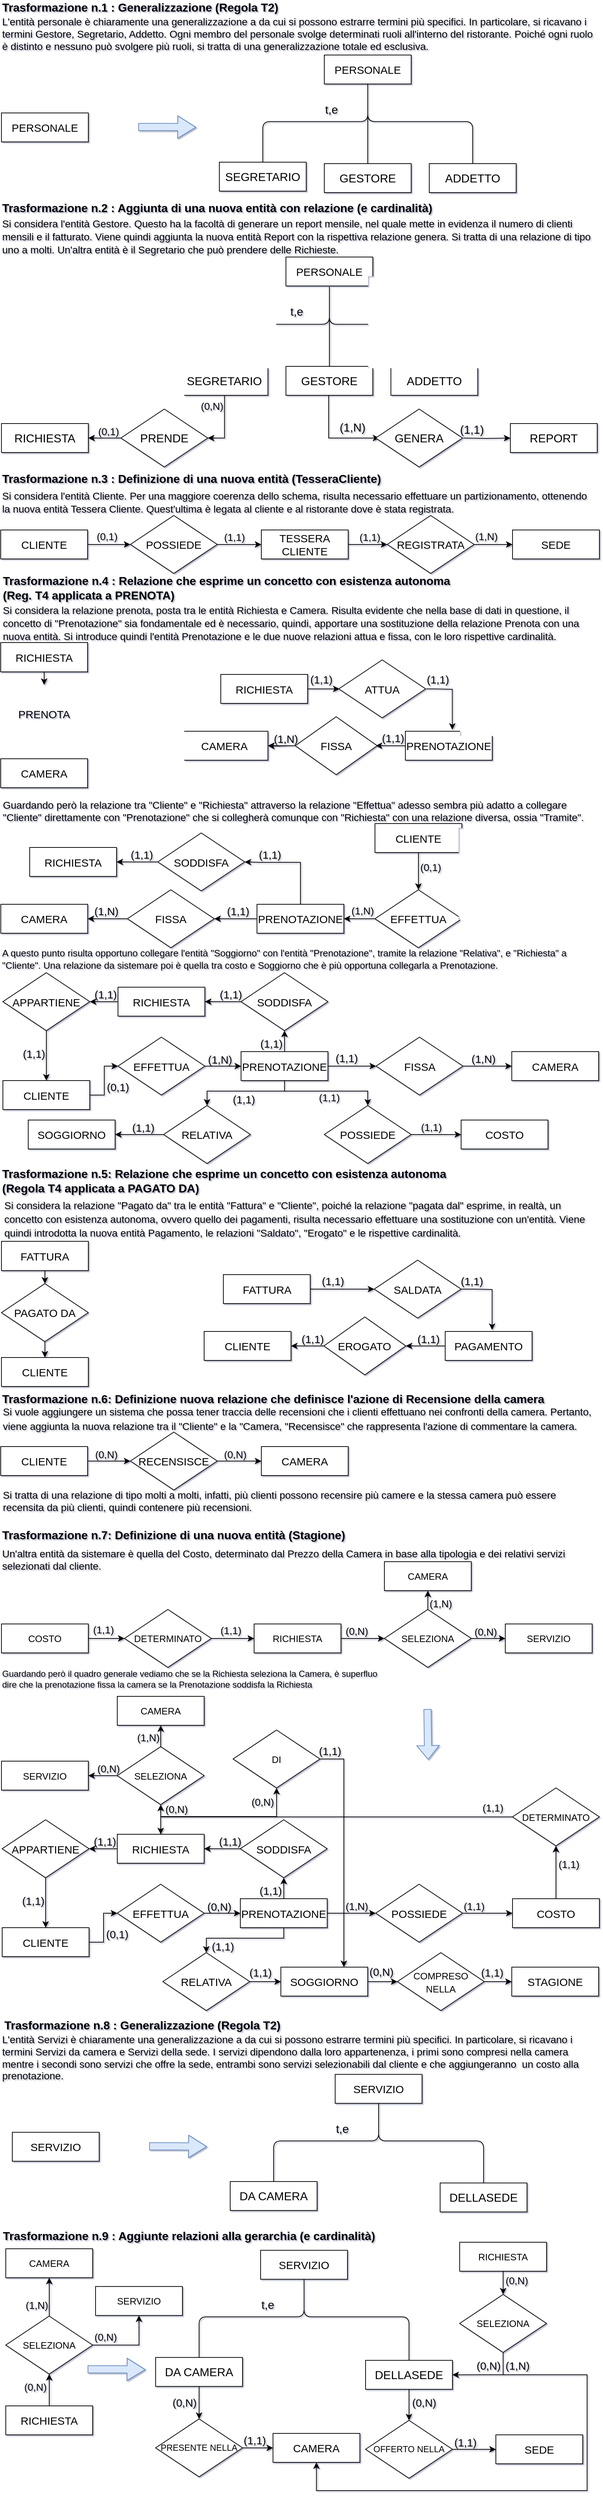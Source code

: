 <mxfile version="20.8.23" type="google"><diagram id="C5RBs43oDa-KdzZeNtuy" name="Page-1"><mxGraphModel grid="1" page="1" gridSize="10" guides="1" tooltips="1" connect="1" arrows="1" fold="1" pageScale="1" pageWidth="827" pageHeight="1169" math="0" shadow="1"><root><mxCell id="WIyWlLk6GJQsqaUBKTNV-0"/><mxCell id="WIyWlLk6GJQsqaUBKTNV-1" parent="WIyWlLk6GJQsqaUBKTNV-0"/><mxCell id="7J6_usDJaTLvJcL62zNY-0" value="&lt;p style=&quot;font-size: 14px;&quot; dir=&quot;ltr&quot; class=&quot;selectable-text copyable-text iq0m558w&quot;&gt;&lt;font style=&quot;font-size: 14px;&quot;&gt;L'entità personale è chiaramente una generalizzazione a da cui si possono estrarre termini più specifici.&lt;/font&gt;  &lt;span style=&quot;background-color: initial;&quot;&gt;In particolare, si ricavano i termini Gestore, Segretario, Addetto. &lt;/span&gt; &lt;span style=&quot;background-color: initial;&quot;&gt;Ogni membro del personale svolge determinati ruoli all'interno del ristorante. &lt;/span&gt; &lt;span style=&quot;background-color: initial;&quot;&gt;Poiché ogni ruolo è distinto e nessuno può svolgere più ruoli, si tratta di una generalizzazione totale ed esclusiva.&lt;/span&gt;&lt;/p&gt;" style="text;strokeColor=none;align=left;fillColor=none;html=1;verticalAlign=middle;whiteSpace=wrap;rounded=0;fontSize=16;" vertex="1" parent="WIyWlLk6GJQsqaUBKTNV-1"><mxGeometry y="17" width="820" height="59" as="geometry"/></mxCell><mxCell id="7J6_usDJaTLvJcL62zNY-17" value="&lt;b&gt;Trasformazione n.1 :&amp;nbsp;Generalizzazione (Regola T2)&lt;/b&gt;" style="text;strokeColor=none;align=left;fillColor=none;html=1;verticalAlign=middle;whiteSpace=wrap;rounded=0;fontSize=16;" vertex="1" parent="WIyWlLk6GJQsqaUBKTNV-1"><mxGeometry width="640" height="20" as="geometry"/></mxCell><mxCell id="7J6_usDJaTLvJcL62zNY-19" value="PERSONALE" style="rounded=0;whiteSpace=wrap;html=1;fontSize=15;" vertex="1" parent="WIyWlLk6GJQsqaUBKTNV-1"><mxGeometry x="1" y="156" width="120" height="40" as="geometry"/></mxCell><mxCell id="7J6_usDJaTLvJcL62zNY-20" value="" style="shape=flexArrow;endArrow=classic;html=1;rounded=0;fontSize=15;startSize=8;endSize=8;curved=1;fillColor=#dae8fc;strokeColor=#6c8ebf;" edge="1" parent="WIyWlLk6GJQsqaUBKTNV-1"><mxGeometry width="50" height="50" relative="1" as="geometry"><mxPoint x="190" y="175.41" as="sourcePoint"/><mxPoint x="270" y="175.78" as="targetPoint"/><Array as="points"><mxPoint x="230" y="175.41"/></Array></mxGeometry></mxCell><mxCell id="7J6_usDJaTLvJcL62zNY-21" value="PERSONALE" style="rounded=0;whiteSpace=wrap;html=1;fontSize=15;" vertex="1" parent="WIyWlLk6GJQsqaUBKTNV-1"><mxGeometry x="447" y="76" width="120" height="40" as="geometry"/></mxCell><mxCell id="7J6_usDJaTLvJcL62zNY-23" value="" style="shape=curlyBracket;whiteSpace=wrap;html=1;rounded=1;flipH=1;labelPosition=right;verticalLabelPosition=middle;align=left;verticalAlign=middle;fontSize=15;rotation=-90;size=0.5;" vertex="1" parent="WIyWlLk6GJQsqaUBKTNV-1"><mxGeometry x="453.88" y="22.88" width="106.25" height="290" as="geometry"/></mxCell><mxCell id="7J6_usDJaTLvJcL62zNY-26" value="GESTORE" style="rounded=0;whiteSpace=wrap;html=1;fontSize=16;" vertex="1" parent="WIyWlLk6GJQsqaUBKTNV-1"><mxGeometry x="447" y="226" width="120" height="40" as="geometry"/></mxCell><mxCell id="7J6_usDJaTLvJcL62zNY-27" value="SEGRETARIO" style="rounded=0;whiteSpace=wrap;html=1;fontSize=16;" vertex="1" parent="WIyWlLk6GJQsqaUBKTNV-1"><mxGeometry x="302" y="224" width="120" height="40" as="geometry"/></mxCell><mxCell id="7J6_usDJaTLvJcL62zNY-29" value="" style="endArrow=none;html=1;rounded=0;fontSize=15;startSize=8;endSize=8;curved=1;exitX=0.1;exitY=0.5;exitDx=0;exitDy=0;exitPerimeter=0;entryX=0.5;entryY=1;entryDx=0;entryDy=0;" edge="1" parent="WIyWlLk6GJQsqaUBKTNV-1" source="7J6_usDJaTLvJcL62zNY-23" target="7J6_usDJaTLvJcL62zNY-21"><mxGeometry width="50" height="50" relative="1" as="geometry"><mxPoint x="537" y="136" as="sourcePoint"/><mxPoint x="587" y="86" as="targetPoint"/></mxGeometry></mxCell><mxCell id="7J6_usDJaTLvJcL62zNY-30" value="ADDETTO" style="rounded=0;whiteSpace=wrap;html=1;fontSize=16;" vertex="1" parent="WIyWlLk6GJQsqaUBKTNV-1"><mxGeometry x="592" y="226" width="120" height="40" as="geometry"/></mxCell><mxCell id="7J6_usDJaTLvJcL62zNY-31" value="" style="endArrow=none;html=1;rounded=0;fontSize=15;startSize=8;endSize=8;curved=1;entryX=0.995;entryY=1;entryDx=0;entryDy=0;entryPerimeter=0;exitX=0.5;exitY=0;exitDx=0;exitDy=0;" edge="1" parent="WIyWlLk6GJQsqaUBKTNV-1" source="7J6_usDJaTLvJcL62zNY-30" target="7J6_usDJaTLvJcL62zNY-23"><mxGeometry width="50" height="50" relative="1" as="geometry"><mxPoint x="437" y="296" as="sourcePoint"/><mxPoint x="487" y="246" as="targetPoint"/></mxGeometry></mxCell><mxCell id="7J6_usDJaTLvJcL62zNY-32" value="" style="endArrow=none;html=1;rounded=0;fontSize=15;startSize=8;endSize=8;curved=1;exitX=0.5;exitY=1;exitDx=0;exitDy=0;entryX=0.5;entryY=0;entryDx=0;entryDy=0;" edge="1" parent="WIyWlLk6GJQsqaUBKTNV-1" source="7J6_usDJaTLvJcL62zNY-21" target="7J6_usDJaTLvJcL62zNY-26"><mxGeometry width="50" height="50" relative="1" as="geometry"><mxPoint x="437" y="296" as="sourcePoint"/><mxPoint x="487" y="246" as="targetPoint"/></mxGeometry></mxCell><mxCell id="7J6_usDJaTLvJcL62zNY-33" value="" style="endArrow=none;html=1;rounded=0;fontSize=15;startSize=8;endSize=8;curved=1;exitX=0.5;exitY=0;exitDx=0;exitDy=0;entryX=1;entryY=0;entryDx=0;entryDy=0;entryPerimeter=0;" edge="1" parent="WIyWlLk6GJQsqaUBKTNV-1" source="7J6_usDJaTLvJcL62zNY-27" target="7J6_usDJaTLvJcL62zNY-23"><mxGeometry width="50" height="50" relative="1" as="geometry"><mxPoint x="437" y="296" as="sourcePoint"/><mxPoint x="487" y="246" as="targetPoint"/></mxGeometry></mxCell><mxCell id="7J6_usDJaTLvJcL62zNY-34" value="&lt;font style=&quot;font-size: 14px;&quot;&gt;Si considera l'entità Gestore. Questo ha la facoltà di generare un report mensile, nel quale mette in evidenza il numero di clienti mensili e il fatturato. Viene quindi aggiunta la nuova entità Report con la rispettiva relazione genera. Si tratta di una relazione di tipo uno a molti. Un'altra entità è il Segretario che può prendere delle Richieste.&lt;/font&gt;" style="text;html=1;strokeColor=none;fillColor=none;align=left;verticalAlign=middle;whiteSpace=wrap;rounded=0;fontSize=15;" vertex="1" parent="WIyWlLk6GJQsqaUBKTNV-1"><mxGeometry y="296" width="820" height="59" as="geometry"/></mxCell><mxCell id="7J6_usDJaTLvJcL62zNY-36" value="&lt;b&gt;Trasformazione n.2 : Aggiunta di una nuova entità con relazione (e cardinalità)&lt;/b&gt;" style="text;html=1;strokeColor=none;fillColor=none;align=left;verticalAlign=middle;whiteSpace=wrap;rounded=0;fontSize=16;" vertex="1" parent="WIyWlLk6GJQsqaUBKTNV-1"><mxGeometry y="272" width="640" height="30" as="geometry"/></mxCell><mxCell id="XyrklHQeJNNuDjxdZBwk-8" value="PERSONALE" style="rounded=0;whiteSpace=wrap;html=1;fontSize=15;" vertex="1" parent="WIyWlLk6GJQsqaUBKTNV-1"><mxGeometry x="394" y="355" width="120" height="40" as="geometry"/></mxCell><mxCell id="XyrklHQeJNNuDjxdZBwk-9" value="" style="shape=curlyBracket;whiteSpace=wrap;html=1;rounded=1;flipH=1;labelPosition=right;verticalLabelPosition=middle;align=left;verticalAlign=middle;fontSize=15;rotation=-90;size=0.5;" vertex="1" parent="WIyWlLk6GJQsqaUBKTNV-1"><mxGeometry x="400.88" y="302.88" width="106.25" height="290" as="geometry"/></mxCell><mxCell id="XyrklHQeJNNuDjxdZBwk-21" style="edgeStyle=orthogonalEdgeStyle;rounded=0;orthogonalLoop=1;jettySize=auto;html=1;entryX=0;entryY=0.5;entryDx=0;entryDy=0;fontSize=16;" edge="1" parent="WIyWlLk6GJQsqaUBKTNV-1"><mxGeometry relative="1" as="geometry"><mxPoint x="453" y="546" as="sourcePoint"/><mxPoint x="523" y="605" as="targetPoint"/><Array as="points"><mxPoint x="453" y="605"/></Array></mxGeometry></mxCell><mxCell id="XyrklHQeJNNuDjxdZBwk-10" value="GESTORE" style="rounded=0;whiteSpace=wrap;html=1;fontSize=16;" vertex="1" parent="WIyWlLk6GJQsqaUBKTNV-1"><mxGeometry x="394" y="506" width="120" height="40" as="geometry"/></mxCell><mxCell id="xzMgBDuCNhVSZdOuUcvC-112" style="edgeStyle=orthogonalEdgeStyle;rounded=0;orthogonalLoop=1;jettySize=auto;html=1;entryX=1;entryY=0.5;entryDx=0;entryDy=0;fontSize=14;" edge="1" parent="WIyWlLk6GJQsqaUBKTNV-1" source="XyrklHQeJNNuDjxdZBwk-11" target="xzMgBDuCNhVSZdOuUcvC-103"><mxGeometry relative="1" as="geometry"/></mxCell><mxCell id="XyrklHQeJNNuDjxdZBwk-11" value="SEGRETARIO" style="rounded=0;whiteSpace=wrap;html=1;fontSize=16;" vertex="1" parent="WIyWlLk6GJQsqaUBKTNV-1"><mxGeometry x="249.13" y="506" width="120" height="40" as="geometry"/></mxCell><mxCell id="XyrklHQeJNNuDjxdZBwk-12" value="" style="endArrow=none;html=1;rounded=0;fontSize=15;startSize=8;endSize=8;curved=1;exitX=0.1;exitY=0.5;exitDx=0;exitDy=0;exitPerimeter=0;entryX=0.5;entryY=1;entryDx=0;entryDy=0;" edge="1" parent="WIyWlLk6GJQsqaUBKTNV-1" source="XyrklHQeJNNuDjxdZBwk-9"><mxGeometry width="50" height="50" relative="1" as="geometry"><mxPoint x="484" y="416" as="sourcePoint"/><mxPoint x="454" y="396" as="targetPoint"/></mxGeometry></mxCell><mxCell id="XyrklHQeJNNuDjxdZBwk-13" value="ADDETTO" style="rounded=0;whiteSpace=wrap;html=1;fontSize=16;" vertex="1" parent="WIyWlLk6GJQsqaUBKTNV-1"><mxGeometry x="539" y="506" width="120" height="40" as="geometry"/></mxCell><mxCell id="XyrklHQeJNNuDjxdZBwk-14" value="" style="endArrow=none;html=1;rounded=0;fontSize=15;startSize=8;endSize=8;curved=1;entryX=0.995;entryY=1;entryDx=0;entryDy=0;entryPerimeter=0;exitX=0.5;exitY=0;exitDx=0;exitDy=0;" edge="1" parent="WIyWlLk6GJQsqaUBKTNV-1" source="XyrklHQeJNNuDjxdZBwk-13" target="XyrklHQeJNNuDjxdZBwk-9"><mxGeometry width="50" height="50" relative="1" as="geometry"><mxPoint x="384" y="576" as="sourcePoint"/><mxPoint x="434" y="526" as="targetPoint"/></mxGeometry></mxCell><mxCell id="XyrklHQeJNNuDjxdZBwk-15" value="" style="endArrow=none;html=1;rounded=0;fontSize=15;startSize=8;endSize=8;curved=1;exitX=0.5;exitY=1;exitDx=0;exitDy=0;entryX=0.5;entryY=0;entryDx=0;entryDy=0;" edge="1" parent="WIyWlLk6GJQsqaUBKTNV-1" target="XyrklHQeJNNuDjxdZBwk-10"><mxGeometry width="50" height="50" relative="1" as="geometry"><mxPoint x="454" y="396" as="sourcePoint"/><mxPoint x="434" y="526" as="targetPoint"/></mxGeometry></mxCell><mxCell id="XyrklHQeJNNuDjxdZBwk-16" value="" style="endArrow=none;html=1;rounded=0;fontSize=15;startSize=8;endSize=8;curved=1;exitX=0.5;exitY=0;exitDx=0;exitDy=0;entryX=1;entryY=0;entryDx=0;entryDy=0;entryPerimeter=0;" edge="1" parent="WIyWlLk6GJQsqaUBKTNV-1" source="XyrklHQeJNNuDjxdZBwk-11" target="XyrklHQeJNNuDjxdZBwk-9"><mxGeometry width="50" height="50" relative="1" as="geometry"><mxPoint x="384" y="576" as="sourcePoint"/><mxPoint x="434" y="526" as="targetPoint"/></mxGeometry></mxCell><mxCell id="XyrklHQeJNNuDjxdZBwk-17" value="t,e" style="text;html=1;strokeColor=none;fillColor=none;align=center;verticalAlign=middle;whiteSpace=wrap;rounded=0;fontSize=16;" vertex="1" parent="WIyWlLk6GJQsqaUBKTNV-1"><mxGeometry x="379" y="415" width="60" height="30" as="geometry"/></mxCell><mxCell id="XyrklHQeJNNuDjxdZBwk-18" value="t,e" style="text;html=1;strokeColor=none;fillColor=none;align=center;verticalAlign=middle;whiteSpace=wrap;rounded=0;fontSize=16;" vertex="1" parent="WIyWlLk6GJQsqaUBKTNV-1"><mxGeometry x="427" y="136" width="60" height="30" as="geometry"/></mxCell><mxCell id="XyrklHQeJNNuDjxdZBwk-23" style="edgeStyle=orthogonalEdgeStyle;rounded=0;orthogonalLoop=1;jettySize=auto;html=1;entryX=0;entryY=0.5;entryDx=0;entryDy=0;fontSize=16;" edge="1" parent="WIyWlLk6GJQsqaUBKTNV-1" target="XyrklHQeJNNuDjxdZBwk-22"><mxGeometry relative="1" as="geometry"><mxPoint x="639" y="605" as="sourcePoint"/></mxGeometry></mxCell><mxCell id="XyrklHQeJNNuDjxdZBwk-19" value="GENERA" style="rhombus;whiteSpace=wrap;html=1;fontSize=16;rounded=0;" vertex="1" parent="WIyWlLk6GJQsqaUBKTNV-1"><mxGeometry x="518" y="565" width="120" height="80" as="geometry"/></mxCell><mxCell id="XyrklHQeJNNuDjxdZBwk-22" value="REPORT" style="whiteSpace=wrap;html=1;fontSize=16;rounded=0;" vertex="1" parent="WIyWlLk6GJQsqaUBKTNV-1"><mxGeometry x="704" y="585" width="120" height="40" as="geometry"/></mxCell><mxCell id="XyrklHQeJNNuDjxdZBwk-24" value="(1,N)" style="text;html=1;strokeColor=none;fillColor=none;align=center;verticalAlign=middle;whiteSpace=wrap;rounded=0;fontSize=16;" vertex="1" parent="WIyWlLk6GJQsqaUBKTNV-1"><mxGeometry x="456.13" y="575" width="60" height="30" as="geometry"/></mxCell><mxCell id="XyrklHQeJNNuDjxdZBwk-25" value="(1,1)" style="text;html=1;strokeColor=none;fillColor=none;align=center;verticalAlign=middle;whiteSpace=wrap;rounded=0;fontSize=16;" vertex="1" parent="WIyWlLk6GJQsqaUBKTNV-1"><mxGeometry x="621" y="578" width="60" height="30" as="geometry"/></mxCell><mxCell id="XyrklHQeJNNuDjxdZBwk-26" value="&lt;b&gt;Trasformazione n.3 : Definizione di una nuova entità (TesseraCliente)&lt;/b&gt;" style="text;html=1;strokeColor=none;fillColor=none;align=left;verticalAlign=middle;whiteSpace=wrap;rounded=0;fontSize=16;" vertex="1" parent="WIyWlLk6GJQsqaUBKTNV-1"><mxGeometry y="647" width="640" height="28" as="geometry"/></mxCell><mxCell id="XyrklHQeJNNuDjxdZBwk-27" value="&lt;font style=&quot;font-size: 14px;&quot;&gt;Si considera l'entità Cliente. Per una maggiore coerenza dello schema, risulta necessario effettuare un partizionamento, ottenendo la nuova entità Tessera Cliente. Quest'ultima è legata al cliente e al ristorante dove è stata registrata.&lt;/font&gt;" style="text;html=1;strokeColor=none;fillColor=none;align=left;verticalAlign=middle;whiteSpace=wrap;rounded=0;fontSize=15;" vertex="1" parent="WIyWlLk6GJQsqaUBKTNV-1"><mxGeometry y="672" width="820" height="41" as="geometry"/></mxCell><mxCell id="XyrklHQeJNNuDjxdZBwk-30" style="edgeStyle=orthogonalEdgeStyle;rounded=0;orthogonalLoop=1;jettySize=auto;html=1;exitX=1;exitY=0.5;exitDx=0;exitDy=0;entryX=0;entryY=0.5;entryDx=0;entryDy=0;fontSize=15;" edge="1" parent="WIyWlLk6GJQsqaUBKTNV-1" source="XyrklHQeJNNuDjxdZBwk-28" target="XyrklHQeJNNuDjxdZBwk-29"><mxGeometry relative="1" as="geometry"/></mxCell><mxCell id="XyrklHQeJNNuDjxdZBwk-28" value="CLIENTE" style="rounded=0;whiteSpace=wrap;html=1;fontSize=15;" vertex="1" parent="WIyWlLk6GJQsqaUBKTNV-1"><mxGeometry y="732" width="120" height="40" as="geometry"/></mxCell><mxCell id="XyrklHQeJNNuDjxdZBwk-33" style="edgeStyle=orthogonalEdgeStyle;rounded=0;orthogonalLoop=1;jettySize=auto;html=1;fontSize=15;" edge="1" parent="WIyWlLk6GJQsqaUBKTNV-1" source="XyrklHQeJNNuDjxdZBwk-29" target="XyrklHQeJNNuDjxdZBwk-32"><mxGeometry relative="1" as="geometry"/></mxCell><mxCell id="XyrklHQeJNNuDjxdZBwk-29" value="POSSIEDE" style="rhombus;whiteSpace=wrap;html=1;fontSize=15;rounded=0;" vertex="1" parent="WIyWlLk6GJQsqaUBKTNV-1"><mxGeometry x="179.13" y="712" width="120" height="80" as="geometry"/></mxCell><mxCell id="XyrklHQeJNNuDjxdZBwk-35" style="edgeStyle=orthogonalEdgeStyle;rounded=0;orthogonalLoop=1;jettySize=auto;html=1;entryX=0;entryY=0.5;entryDx=0;entryDy=0;fontSize=15;" edge="1" parent="WIyWlLk6GJQsqaUBKTNV-1" source="XyrklHQeJNNuDjxdZBwk-32" target="XyrklHQeJNNuDjxdZBwk-34"><mxGeometry relative="1" as="geometry"/></mxCell><mxCell id="XyrklHQeJNNuDjxdZBwk-32" value="TESSERA&lt;br&gt;CLIENTE" style="rounded=0;whiteSpace=wrap;html=1;fontSize=15;" vertex="1" parent="WIyWlLk6GJQsqaUBKTNV-1"><mxGeometry x="360.01" y="732" width="120" height="40" as="geometry"/></mxCell><mxCell id="xzMgBDuCNhVSZdOuUcvC-113" style="edgeStyle=orthogonalEdgeStyle;rounded=0;orthogonalLoop=1;jettySize=auto;html=1;entryX=0;entryY=0.5;entryDx=0;entryDy=0;fontSize=14;" edge="1" parent="WIyWlLk6GJQsqaUBKTNV-1" source="XyrklHQeJNNuDjxdZBwk-34" target="XyrklHQeJNNuDjxdZBwk-36"><mxGeometry relative="1" as="geometry"/></mxCell><mxCell id="XyrklHQeJNNuDjxdZBwk-34" value="REGISTRATA" style="rhombus;whiteSpace=wrap;html=1;fontSize=15;rounded=0;" vertex="1" parent="WIyWlLk6GJQsqaUBKTNV-1"><mxGeometry x="534" y="712" width="120" height="80" as="geometry"/></mxCell><mxCell id="XyrklHQeJNNuDjxdZBwk-36" value="SEDE" style="rounded=0;whiteSpace=wrap;html=1;fontSize=15;" vertex="1" parent="WIyWlLk6GJQsqaUBKTNV-1"><mxGeometry x="707" y="732" width="120" height="40" as="geometry"/></mxCell><mxCell id="XyrklHQeJNNuDjxdZBwk-44" style="edgeStyle=orthogonalEdgeStyle;rounded=0;orthogonalLoop=1;jettySize=auto;html=1;entryX=0;entryY=0.5;entryDx=0;entryDy=0;fontSize=15;" edge="1" parent="WIyWlLk6GJQsqaUBKTNV-1" source="XyrklHQeJNNuDjxdZBwk-38"><mxGeometry relative="1" as="geometry"><mxPoint x="468" y="951.5" as="targetPoint"/></mxGeometry></mxCell><mxCell id="XyrklHQeJNNuDjxdZBwk-38" value="RICHIESTA" style="rounded=0;whiteSpace=wrap;html=1;fontSize=15;" vertex="1" parent="WIyWlLk6GJQsqaUBKTNV-1"><mxGeometry x="304" y="931.5" width="120" height="40" as="geometry"/></mxCell><mxCell id="XyrklHQeJNNuDjxdZBwk-46" style="edgeStyle=orthogonalEdgeStyle;rounded=0;orthogonalLoop=1;jettySize=auto;html=1;entryX=0.54;entryY=-0.053;entryDx=0;entryDy=0;fontSize=15;exitX=1;exitY=0.5;exitDx=0;exitDy=0;entryPerimeter=0;" edge="1" parent="WIyWlLk6GJQsqaUBKTNV-1" target="XyrklHQeJNNuDjxdZBwk-41"><mxGeometry relative="1" as="geometry"><Array as="points"><mxPoint x="598" y="952"/><mxPoint x="622" y="952"/></Array><mxPoint x="588" y="951.5" as="sourcePoint"/></mxGeometry></mxCell><mxCell id="XyrklHQeJNNuDjxdZBwk-40" value="ATTUA" style="rhombus;whiteSpace=wrap;html=1;fontSize=15;" vertex="1" parent="WIyWlLk6GJQsqaUBKTNV-1"><mxGeometry x="467" y="911.5" width="120" height="80" as="geometry"/></mxCell><mxCell id="XyrklHQeJNNuDjxdZBwk-68" style="edgeStyle=orthogonalEdgeStyle;rounded=0;orthogonalLoop=1;jettySize=auto;html=1;entryX=1;entryY=0.5;entryDx=0;entryDy=0;fontSize=15;" edge="1" parent="WIyWlLk6GJQsqaUBKTNV-1" source="XyrklHQeJNNuDjxdZBwk-41"><mxGeometry relative="1" as="geometry"><mxPoint x="518" y="1030" as="targetPoint"/></mxGeometry></mxCell><mxCell id="XyrklHQeJNNuDjxdZBwk-41" value="PRENOTAZIONE" style="rounded=0;whiteSpace=wrap;html=1;fontSize=15;" vertex="1" parent="WIyWlLk6GJQsqaUBKTNV-1"><mxGeometry x="559" y="1010" width="120" height="40" as="geometry"/></mxCell><mxCell id="XyrklHQeJNNuDjxdZBwk-50" value="" style="edgeStyle=orthogonalEdgeStyle;rounded=0;orthogonalLoop=1;jettySize=auto;html=1;fontSize=15;" edge="1" parent="WIyWlLk6GJQsqaUBKTNV-1" target="XyrklHQeJNNuDjxdZBwk-49"><mxGeometry relative="1" as="geometry"><mxPoint x="402.0" y="1030.0" as="sourcePoint"/></mxGeometry></mxCell><mxCell id="XyrklHQeJNNuDjxdZBwk-58" value="" style="edgeStyle=orthogonalEdgeStyle;rounded=0;orthogonalLoop=1;jettySize=auto;html=1;fontSize=15;exitX=0;exitY=0.5;exitDx=0;exitDy=0;" edge="1" parent="WIyWlLk6GJQsqaUBKTNV-1" source="XyrklHQeJNNuDjxdZBwk-47" target="XyrklHQeJNNuDjxdZBwk-49"><mxGeometry relative="1" as="geometry"><mxPoint x="404.954" y="1030.053" as="sourcePoint"/></mxGeometry></mxCell><mxCell id="XyrklHQeJNNuDjxdZBwk-47" value="FISSA" style="rhombus;whiteSpace=wrap;html=1;fontSize=15;rounded=0;" vertex="1" parent="WIyWlLk6GJQsqaUBKTNV-1"><mxGeometry x="406.88" y="990" width="113.12" height="80" as="geometry"/></mxCell><mxCell id="XyrklHQeJNNuDjxdZBwk-49" value="CAMERA" style="whiteSpace=wrap;html=1;fontSize=15;rounded=0;" vertex="1" parent="WIyWlLk6GJQsqaUBKTNV-1"><mxGeometry x="249.13" y="1010" width="120" height="40" as="geometry"/></mxCell><mxCell id="XyrklHQeJNNuDjxdZBwk-51" value="&lt;b&gt;Trasformazione n.4 : Relazione che esprime un concetto con esistenza autonoma &lt;br&gt;(Reg. T4 applicata a PRENOTA)&lt;/b&gt;" style="text;html=1;strokeColor=none;fillColor=none;align=left;verticalAlign=middle;whiteSpace=wrap;rounded=0;fontSize=16;" vertex="1" parent="WIyWlLk6GJQsqaUBKTNV-1"><mxGeometry x="1" y="797" width="820" height="30" as="geometry"/></mxCell><mxCell id="XyrklHQeJNNuDjxdZBwk-52" value="&lt;font style=&quot;font-size: 14px;&quot;&gt;Si considera la relazione prenota, posta tra le entità Richiesta e Camera. Risulta evidente che nella base di dati in questione, il concetto di &quot;Prenotazione&quot; sia fondamentale ed è necessario, quindi, apportare una sostituzione della relazione Prenota con una nuova entità. Si introduce quindi l'entità Prenotazione e le due nuove relazioni attua e fissa, con le loro rispettive cardinalità.&lt;/font&gt;" style="text;html=1;strokeColor=none;fillColor=none;align=left;verticalAlign=middle;whiteSpace=wrap;rounded=0;fontSize=15;" vertex="1" parent="WIyWlLk6GJQsqaUBKTNV-1"><mxGeometry x="1" y="830" width="820" height="60" as="geometry"/></mxCell><mxCell id="XyrklHQeJNNuDjxdZBwk-56" value="CAMERA" style="rounded=0;whiteSpace=wrap;html=1;fontSize=15;" vertex="1" parent="WIyWlLk6GJQsqaUBKTNV-1"><mxGeometry y="1048" width="120" height="40" as="geometry"/></mxCell><mxCell id="XyrklHQeJNNuDjxdZBwk-60" style="edgeStyle=orthogonalEdgeStyle;rounded=0;orthogonalLoop=1;jettySize=auto;html=1;exitX=0.5;exitY=1;exitDx=0;exitDy=0;entryX=0.5;entryY=0;entryDx=0;entryDy=0;fontSize=15;" edge="1" parent="WIyWlLk6GJQsqaUBKTNV-1" source="XyrklHQeJNNuDjxdZBwk-57" target="XyrklHQeJNNuDjxdZBwk-59"><mxGeometry relative="1" as="geometry"/></mxCell><mxCell id="XyrklHQeJNNuDjxdZBwk-57" value="RICHIESTA" style="rounded=0;whiteSpace=wrap;html=1;fontSize=15;" vertex="1" parent="WIyWlLk6GJQsqaUBKTNV-1"><mxGeometry y="887.5" width="120" height="40.5" as="geometry"/></mxCell><mxCell id="XyrklHQeJNNuDjxdZBwk-61" style="edgeStyle=orthogonalEdgeStyle;rounded=0;orthogonalLoop=1;jettySize=auto;html=1;exitX=0.5;exitY=1;exitDx=0;exitDy=0;entryX=0.5;entryY=0;entryDx=0;entryDy=0;fontSize=15;" edge="1" parent="WIyWlLk6GJQsqaUBKTNV-1" source="XyrklHQeJNNuDjxdZBwk-59" target="XyrklHQeJNNuDjxdZBwk-56"><mxGeometry relative="1" as="geometry"/></mxCell><mxCell id="XyrklHQeJNNuDjxdZBwk-59" value="PRENOTA" style="rhombus;whiteSpace=wrap;html=1;fontSize=15;" vertex="1" parent="WIyWlLk6GJQsqaUBKTNV-1"><mxGeometry y="946" width="120" height="80" as="geometry"/></mxCell><mxCell id="XyrklHQeJNNuDjxdZBwk-62" value="" style="shape=flexArrow;endArrow=classic;html=1;rounded=0;fontSize=15;fillColor=#dae8fc;strokeColor=#6c8ebf;" edge="1" parent="WIyWlLk6GJQsqaUBKTNV-1"><mxGeometry width="50" height="50" relative="1" as="geometry"><mxPoint x="140.13" y="988.69" as="sourcePoint"/><mxPoint x="220.13" y="988.69" as="targetPoint"/></mxGeometry></mxCell><mxCell id="XyrklHQeJNNuDjxdZBwk-63" value="(1,1)" style="text;html=1;strokeColor=none;fillColor=none;align=center;verticalAlign=middle;whiteSpace=wrap;rounded=0;fontSize=15;" vertex="1" parent="WIyWlLk6GJQsqaUBKTNV-1"><mxGeometry x="413" y="923" width="60" height="30" as="geometry"/></mxCell><mxCell id="XyrklHQeJNNuDjxdZBwk-64" value="(1,1)" style="text;html=1;strokeColor=none;fillColor=none;align=center;verticalAlign=middle;whiteSpace=wrap;rounded=0;fontSize=15;" vertex="1" parent="WIyWlLk6GJQsqaUBKTNV-1"><mxGeometry x="574" y="923" width="60" height="30" as="geometry"/></mxCell><mxCell id="XyrklHQeJNNuDjxdZBwk-65" value="(1,1)" style="text;html=1;strokeColor=none;fillColor=none;align=center;verticalAlign=middle;whiteSpace=wrap;rounded=0;fontSize=15;" vertex="1" parent="WIyWlLk6GJQsqaUBKTNV-1"><mxGeometry x="512" y="1004" width="60" height="30" as="geometry"/></mxCell><mxCell id="XyrklHQeJNNuDjxdZBwk-66" value="(1,N)" style="text;html=1;strokeColor=none;fillColor=none;align=center;verticalAlign=middle;whiteSpace=wrap;rounded=0;fontSize=15;" vertex="1" parent="WIyWlLk6GJQsqaUBKTNV-1"><mxGeometry x="364" y="1005" width="60" height="30" as="geometry"/></mxCell><mxCell id="xzMgBDuCNhVSZdOuUcvC-0" value="&lt;b&gt;&lt;font style=&quot;font-size: 16px;&quot;&gt;Trasformazione n.5: Relazione che esprime un concetto con esistenza autonoma &lt;br&gt;(Regola T4 applicata a PAGATO DA)&lt;/font&gt;&lt;/b&gt;" style="text;html=1;strokeColor=none;fillColor=none;align=left;verticalAlign=middle;whiteSpace=wrap;rounded=0;fontSize=14;" vertex="1" parent="WIyWlLk6GJQsqaUBKTNV-1"><mxGeometry y="1616" width="820" height="30" as="geometry"/></mxCell><mxCell id="xzMgBDuCNhVSZdOuUcvC-1" value="&lt;font style=&quot;font-size: 14px;&quot;&gt;Si considera la relazione &quot;Pagato da&quot; tra le entità &quot;Fattura&quot; e &quot;Cliente&quot;, poiché la relazione &quot;pagata dal&quot; esprime, in realtà, un concetto con esistenza autonoma, ovvero quello dei pagamenti, risulta necessario effettuare una sostituzione con un'entità. Viene quindi introdotta la nuova entità Pagamento, le relazioni &quot;Saldato&quot;, &quot;Erogato&quot; e le rispettive cardinalità.&lt;/font&gt;" style="text;html=1;strokeColor=none;fillColor=none;align=left;verticalAlign=middle;whiteSpace=wrap;rounded=0;fontSize=16;" vertex="1" parent="WIyWlLk6GJQsqaUBKTNV-1"><mxGeometry x="3" y="1653" width="819" height="60" as="geometry"/></mxCell><mxCell id="xzMgBDuCNhVSZdOuUcvC-2" style="edgeStyle=orthogonalEdgeStyle;rounded=0;orthogonalLoop=1;jettySize=auto;html=1;entryX=0;entryY=0.5;entryDx=0;entryDy=0;fontSize=15;" edge="1" parent="WIyWlLk6GJQsqaUBKTNV-1" source="xzMgBDuCNhVSZdOuUcvC-3" target="xzMgBDuCNhVSZdOuUcvC-5"><mxGeometry relative="1" as="geometry"/></mxCell><mxCell id="xzMgBDuCNhVSZdOuUcvC-3" value="FATTURA" style="rounded=0;whiteSpace=wrap;html=1;fontSize=15;" vertex="1" parent="WIyWlLk6GJQsqaUBKTNV-1"><mxGeometry x="307.56" y="1760.5" width="120" height="40" as="geometry"/></mxCell><mxCell id="xzMgBDuCNhVSZdOuUcvC-4" style="edgeStyle=orthogonalEdgeStyle;rounded=0;orthogonalLoop=1;jettySize=auto;html=1;entryX=0.54;entryY=-0.053;entryDx=0;entryDy=0;fontSize=15;exitX=1;exitY=0.5;exitDx=0;exitDy=0;entryPerimeter=0;" edge="1" parent="WIyWlLk6GJQsqaUBKTNV-1" source="xzMgBDuCNhVSZdOuUcvC-5" target="xzMgBDuCNhVSZdOuUcvC-7"><mxGeometry relative="1" as="geometry"><Array as="points"><mxPoint x="655" y="1781"/><mxPoint x="679" y="1781"/></Array></mxGeometry></mxCell><mxCell id="xzMgBDuCNhVSZdOuUcvC-5" value="SALDATA" style="rhombus;whiteSpace=wrap;html=1;fontSize=15;" vertex="1" parent="WIyWlLk6GJQsqaUBKTNV-1"><mxGeometry x="516" y="1740.5" width="120" height="80" as="geometry"/></mxCell><mxCell id="xzMgBDuCNhVSZdOuUcvC-114" style="edgeStyle=orthogonalEdgeStyle;rounded=0;orthogonalLoop=1;jettySize=auto;html=1;entryX=1;entryY=0.5;entryDx=0;entryDy=0;fontSize=14;" edge="1" parent="WIyWlLk6GJQsqaUBKTNV-1" source="xzMgBDuCNhVSZdOuUcvC-7" target="xzMgBDuCNhVSZdOuUcvC-10"><mxGeometry relative="1" as="geometry"/></mxCell><mxCell id="xzMgBDuCNhVSZdOuUcvC-7" value="PAGAMENTO" style="rounded=0;whiteSpace=wrap;html=1;fontSize=15;" vertex="1" parent="WIyWlLk6GJQsqaUBKTNV-1"><mxGeometry x="614" y="1839" width="120" height="40" as="geometry"/></mxCell><mxCell id="xzMgBDuCNhVSZdOuUcvC-115" style="edgeStyle=orthogonalEdgeStyle;rounded=0;orthogonalLoop=1;jettySize=auto;html=1;entryX=1;entryY=0.5;entryDx=0;entryDy=0;fontSize=14;" edge="1" parent="WIyWlLk6GJQsqaUBKTNV-1" source="xzMgBDuCNhVSZdOuUcvC-10" target="xzMgBDuCNhVSZdOuUcvC-11"><mxGeometry relative="1" as="geometry"/></mxCell><mxCell id="xzMgBDuCNhVSZdOuUcvC-10" value="EROGATO" style="rhombus;whiteSpace=wrap;html=1;fontSize=15;rounded=0;" vertex="1" parent="WIyWlLk6GJQsqaUBKTNV-1"><mxGeometry x="446.44" y="1819" width="113.12" height="80" as="geometry"/></mxCell><mxCell id="xzMgBDuCNhVSZdOuUcvC-11" value="CLIENTE" style="whiteSpace=wrap;html=1;fontSize=15;rounded=0;" vertex="1" parent="WIyWlLk6GJQsqaUBKTNV-1"><mxGeometry x="281" y="1839" width="120" height="40" as="geometry"/></mxCell><mxCell id="xzMgBDuCNhVSZdOuUcvC-12" value="CLIENTE" style="rounded=0;whiteSpace=wrap;html=1;fontSize=15;" vertex="1" parent="WIyWlLk6GJQsqaUBKTNV-1"><mxGeometry x="1" y="1875" width="120" height="40" as="geometry"/></mxCell><mxCell id="xzMgBDuCNhVSZdOuUcvC-13" style="edgeStyle=orthogonalEdgeStyle;rounded=0;orthogonalLoop=1;jettySize=auto;html=1;exitX=0.5;exitY=1;exitDx=0;exitDy=0;entryX=0.5;entryY=0;entryDx=0;entryDy=0;fontSize=15;" edge="1" parent="WIyWlLk6GJQsqaUBKTNV-1" source="xzMgBDuCNhVSZdOuUcvC-14" target="xzMgBDuCNhVSZdOuUcvC-16"><mxGeometry relative="1" as="geometry"/></mxCell><mxCell id="xzMgBDuCNhVSZdOuUcvC-14" value="FATTURA" style="rounded=0;whiteSpace=wrap;html=1;fontSize=15;" vertex="1" parent="WIyWlLk6GJQsqaUBKTNV-1"><mxGeometry x="1" y="1714.5" width="120" height="40.5" as="geometry"/></mxCell><mxCell id="xzMgBDuCNhVSZdOuUcvC-15" style="edgeStyle=orthogonalEdgeStyle;rounded=0;orthogonalLoop=1;jettySize=auto;html=1;exitX=0.5;exitY=1;exitDx=0;exitDy=0;entryX=0.5;entryY=0;entryDx=0;entryDy=0;fontSize=15;" edge="1" parent="WIyWlLk6GJQsqaUBKTNV-1" source="xzMgBDuCNhVSZdOuUcvC-16" target="xzMgBDuCNhVSZdOuUcvC-12"><mxGeometry relative="1" as="geometry"/></mxCell><mxCell id="xzMgBDuCNhVSZdOuUcvC-16" value="PAGATO DA" style="rhombus;whiteSpace=wrap;html=1;fontSize=15;" vertex="1" parent="WIyWlLk6GJQsqaUBKTNV-1"><mxGeometry x="1" y="1773" width="120" height="80" as="geometry"/></mxCell><mxCell id="xzMgBDuCNhVSZdOuUcvC-17" value="" style="shape=flexArrow;endArrow=classic;html=1;rounded=0;fontSize=15;fillColor=#dae8fc;strokeColor=#6c8ebf;" edge="1" parent="WIyWlLk6GJQsqaUBKTNV-1"><mxGeometry width="50" height="50" relative="1" as="geometry"><mxPoint x="160" y="1817.64" as="sourcePoint"/><mxPoint x="240" y="1817.64" as="targetPoint"/></mxGeometry></mxCell><mxCell id="xzMgBDuCNhVSZdOuUcvC-18" value="(1,1)" style="text;html=1;strokeColor=none;fillColor=none;align=center;verticalAlign=middle;whiteSpace=wrap;rounded=0;fontSize=15;" vertex="1" parent="WIyWlLk6GJQsqaUBKTNV-1"><mxGeometry x="428.56" y="1754" width="60" height="30" as="geometry"/></mxCell><mxCell id="xzMgBDuCNhVSZdOuUcvC-19" value="(1,1)" style="text;html=1;strokeColor=none;fillColor=none;align=center;verticalAlign=middle;whiteSpace=wrap;rounded=0;fontSize=15;" vertex="1" parent="WIyWlLk6GJQsqaUBKTNV-1"><mxGeometry x="621" y="1754" width="60" height="30" as="geometry"/></mxCell><mxCell id="xzMgBDuCNhVSZdOuUcvC-20" value="(1,1)" style="text;html=1;strokeColor=none;fillColor=none;align=center;verticalAlign=middle;whiteSpace=wrap;rounded=0;fontSize=15;" vertex="1" parent="WIyWlLk6GJQsqaUBKTNV-1"><mxGeometry x="561" y="1834" width="60" height="30" as="geometry"/></mxCell><mxCell id="xzMgBDuCNhVSZdOuUcvC-21" value="(1,1)" style="text;html=1;strokeColor=none;fillColor=none;align=center;verticalAlign=middle;whiteSpace=wrap;rounded=0;fontSize=15;" vertex="1" parent="WIyWlLk6GJQsqaUBKTNV-1"><mxGeometry x="401" y="1834" width="60" height="30" as="geometry"/></mxCell><mxCell id="xzMgBDuCNhVSZdOuUcvC-22" value="&lt;b&gt;&lt;font style=&quot;font-size: 16px;&quot;&gt;Trasformazione n.6: Definizione nuova relazione che definisce l'azione di Recensione della camera&lt;/font&gt;&lt;/b&gt;" style="text;html=1;strokeColor=none;fillColor=none;align=left;verticalAlign=middle;whiteSpace=wrap;rounded=0;fontSize=14;" vertex="1" parent="WIyWlLk6GJQsqaUBKTNV-1"><mxGeometry x="0.13" y="1917" width="820" height="30" as="geometry"/></mxCell><mxCell id="xzMgBDuCNhVSZdOuUcvC-23" value="&lt;font style=&quot;font-size: 14px;&quot;&gt;Si vuole aggiungere un sistema che possa tener traccia delle recensioni che i clienti effettuano nei confronti della camera. Pertanto, viene aggiunta la nuova relazione tra il &quot;Cliente&quot; e la &quot;Camera, &quot;Recensisce&quot; che rappresenta l'azione di commentare la camera.&lt;/font&gt;" style="text;html=1;strokeColor=none;fillColor=none;align=left;verticalAlign=middle;whiteSpace=wrap;rounded=0;fontSize=16;" vertex="1" parent="WIyWlLk6GJQsqaUBKTNV-1"><mxGeometry x="1" y="1938" width="820" height="42" as="geometry"/></mxCell><mxCell id="xzMgBDuCNhVSZdOuUcvC-24" style="edgeStyle=orthogonalEdgeStyle;rounded=0;orthogonalLoop=1;jettySize=auto;html=1;exitX=1;exitY=0.5;exitDx=0;exitDy=0;entryX=0;entryY=0.5;entryDx=0;entryDy=0;fontSize=15;" edge="1" parent="WIyWlLk6GJQsqaUBKTNV-1" source="xzMgBDuCNhVSZdOuUcvC-25" target="xzMgBDuCNhVSZdOuUcvC-27"><mxGeometry relative="1" as="geometry"/></mxCell><mxCell id="xzMgBDuCNhVSZdOuUcvC-25" value="CLIENTE" style="rounded=0;whiteSpace=wrap;html=1;fontSize=15;" vertex="1" parent="WIyWlLk6GJQsqaUBKTNV-1"><mxGeometry y="1998" width="120" height="40" as="geometry"/></mxCell><mxCell id="xzMgBDuCNhVSZdOuUcvC-26" style="edgeStyle=orthogonalEdgeStyle;rounded=0;orthogonalLoop=1;jettySize=auto;html=1;fontSize=15;" edge="1" parent="WIyWlLk6GJQsqaUBKTNV-1" source="xzMgBDuCNhVSZdOuUcvC-27" target="xzMgBDuCNhVSZdOuUcvC-29"><mxGeometry relative="1" as="geometry"/></mxCell><mxCell id="xzMgBDuCNhVSZdOuUcvC-27" value="RECENSISCE" style="rhombus;whiteSpace=wrap;html=1;fontSize=15;rounded=0;" vertex="1" parent="WIyWlLk6GJQsqaUBKTNV-1"><mxGeometry x="179.13" y="1978" width="120" height="80" as="geometry"/></mxCell><mxCell id="xzMgBDuCNhVSZdOuUcvC-29" value="CAMERA" style="rounded=0;whiteSpace=wrap;html=1;fontSize=15;" vertex="1" parent="WIyWlLk6GJQsqaUBKTNV-1"><mxGeometry x="360.01" y="1998" width="120" height="40" as="geometry"/></mxCell><mxCell id="xzMgBDuCNhVSZdOuUcvC-30" value="(0,1)" style="text;html=1;strokeColor=none;fillColor=none;align=center;verticalAlign=middle;whiteSpace=wrap;rounded=0;fontSize=14;" vertex="1" parent="WIyWlLk6GJQsqaUBKTNV-1"><mxGeometry x="117.13" y="726" width="60" height="30" as="geometry"/></mxCell><mxCell id="xzMgBDuCNhVSZdOuUcvC-31" value="(1,1)" style="text;html=1;strokeColor=none;fillColor=none;align=center;verticalAlign=middle;whiteSpace=wrap;rounded=0;fontSize=14;" vertex="1" parent="WIyWlLk6GJQsqaUBKTNV-1"><mxGeometry x="293" y="727" width="60" height="30" as="geometry"/></mxCell><mxCell id="xzMgBDuCNhVSZdOuUcvC-32" value="(1,1)" style="text;html=1;strokeColor=none;fillColor=none;align=center;verticalAlign=middle;whiteSpace=wrap;rounded=0;fontSize=14;" vertex="1" parent="WIyWlLk6GJQsqaUBKTNV-1"><mxGeometry x="480.01" y="727" width="60" height="30" as="geometry"/></mxCell><mxCell id="xzMgBDuCNhVSZdOuUcvC-33" value="(1,N)" style="text;html=1;strokeColor=none;fillColor=none;align=center;verticalAlign=middle;whiteSpace=wrap;rounded=0;fontSize=14;" vertex="1" parent="WIyWlLk6GJQsqaUBKTNV-1"><mxGeometry x="641" y="726" width="60" height="30" as="geometry"/></mxCell><mxCell id="xzMgBDuCNhVSZdOuUcvC-34" value="(0,N)" style="text;html=1;strokeColor=none;fillColor=none;align=center;verticalAlign=middle;whiteSpace=wrap;rounded=0;fontSize=14;" vertex="1" parent="WIyWlLk6GJQsqaUBKTNV-1"><mxGeometry x="116" y="1994" width="60" height="30" as="geometry"/></mxCell><mxCell id="xzMgBDuCNhVSZdOuUcvC-35" value="(0,N)" style="text;html=1;strokeColor=none;fillColor=none;align=center;verticalAlign=middle;whiteSpace=wrap;rounded=0;fontSize=14;" vertex="1" parent="WIyWlLk6GJQsqaUBKTNV-1"><mxGeometry x="294" y="1994" width="60" height="30" as="geometry"/></mxCell><mxCell id="xzMgBDuCNhVSZdOuUcvC-36" value="Si tratta di una relazione di tipo molti a molti, infatti, più clienti possono recensire più camere e la stessa camera può essere recensita da più clienti, quindi contenere più recensioni." style="text;html=1;strokeColor=none;fillColor=none;align=left;verticalAlign=middle;whiteSpace=wrap;rounded=0;fontSize=14;" vertex="1" parent="WIyWlLk6GJQsqaUBKTNV-1"><mxGeometry x="1" y="2058" width="819" height="30" as="geometry"/></mxCell><mxCell id="xzMgBDuCNhVSZdOuUcvC-37" value="&lt;font style=&quot;font-size: 13px;&quot;&gt;A questo punto risulta opportuno collegare l'entità &quot;Soggiorno&quot; con l'entità &quot;Prenotazione&quot;, tramite la relazione &quot;Relativa&quot;, e &quot;Richiesta&quot; a &quot;Cliente&quot;. Una relazione da sistemare poi è quella tra costo e Soggiorno che è più opportuna collegarla a Prenotazione.&lt;/font&gt;" style="text;html=1;strokeColor=none;fillColor=none;align=left;verticalAlign=middle;whiteSpace=wrap;rounded=0;fontSize=14;" vertex="1" parent="WIyWlLk6GJQsqaUBKTNV-1"><mxGeometry y="1309" width="827" height="30" as="geometry"/></mxCell><mxCell id="xzMgBDuCNhVSZdOuUcvC-38" style="edgeStyle=orthogonalEdgeStyle;rounded=0;orthogonalLoop=1;jettySize=auto;html=1;entryX=0;entryY=0.5;entryDx=0;entryDy=0;fontSize=15;" edge="1" parent="WIyWlLk6GJQsqaUBKTNV-1" source="xzMgBDuCNhVSZdOuUcvC-39" target="xzMgBDuCNhVSZdOuUcvC-41"><mxGeometry relative="1" as="geometry"/></mxCell><mxCell id="xzMgBDuCNhVSZdOuUcvC-39" value="CLIENTE" style="rounded=0;whiteSpace=wrap;html=1;fontSize=15;" vertex="1" parent="WIyWlLk6GJQsqaUBKTNV-1"><mxGeometry x="3" y="1492.5" width="120" height="40" as="geometry"/></mxCell><mxCell id="xzMgBDuCNhVSZdOuUcvC-52" style="edgeStyle=orthogonalEdgeStyle;rounded=0;orthogonalLoop=1;jettySize=auto;html=1;entryX=0;entryY=0.5;entryDx=0;entryDy=0;fontSize=14;" edge="1" parent="WIyWlLk6GJQsqaUBKTNV-1" source="xzMgBDuCNhVSZdOuUcvC-41" target="xzMgBDuCNhVSZdOuUcvC-43"><mxGeometry relative="1" as="geometry"/></mxCell><mxCell id="xzMgBDuCNhVSZdOuUcvC-41" value="EFFETTUA" style="rhombus;whiteSpace=wrap;html=1;fontSize=15;" vertex="1" parent="WIyWlLk6GJQsqaUBKTNV-1"><mxGeometry x="162" y="1432.5" width="120" height="80" as="geometry"/></mxCell><mxCell id="xzMgBDuCNhVSZdOuUcvC-53" style="edgeStyle=orthogonalEdgeStyle;rounded=0;orthogonalLoop=1;jettySize=auto;html=1;fontSize=14;entryX=0;entryY=0.5;entryDx=0;entryDy=0;" edge="1" parent="WIyWlLk6GJQsqaUBKTNV-1" source="xzMgBDuCNhVSZdOuUcvC-43" target="xzMgBDuCNhVSZdOuUcvC-46"><mxGeometry relative="1" as="geometry"><mxPoint x="472" y="1472.5" as="targetPoint"/></mxGeometry></mxCell><mxCell id="xzMgBDuCNhVSZdOuUcvC-58" style="edgeStyle=orthogonalEdgeStyle;rounded=0;orthogonalLoop=1;jettySize=auto;html=1;entryX=0.5;entryY=0;entryDx=0;entryDy=0;fontSize=14;" edge="1" parent="WIyWlLk6GJQsqaUBKTNV-1" source="xzMgBDuCNhVSZdOuUcvC-43" target="xzMgBDuCNhVSZdOuUcvC-57"><mxGeometry relative="1" as="geometry"><Array as="points"><mxPoint x="392" y="1507"/><mxPoint x="285" y="1507"/></Array></mxGeometry></mxCell><mxCell id="xzMgBDuCNhVSZdOuUcvC-97" style="edgeStyle=orthogonalEdgeStyle;rounded=0;orthogonalLoop=1;jettySize=auto;html=1;entryX=0.5;entryY=1;entryDx=0;entryDy=0;fontSize=14;" edge="1" parent="WIyWlLk6GJQsqaUBKTNV-1" source="xzMgBDuCNhVSZdOuUcvC-43" target="xzMgBDuCNhVSZdOuUcvC-93"><mxGeometry relative="1" as="geometry"/></mxCell><mxCell id="xzMgBDuCNhVSZdOuUcvC-122" style="edgeStyle=orthogonalEdgeStyle;rounded=0;orthogonalLoop=1;jettySize=auto;html=1;fontSize=14;entryX=0.5;entryY=0;entryDx=0;entryDy=0;" edge="1" parent="WIyWlLk6GJQsqaUBKTNV-1" source="xzMgBDuCNhVSZdOuUcvC-43" target="xzMgBDuCNhVSZdOuUcvC-120"><mxGeometry relative="1" as="geometry"><Array as="points"><mxPoint x="392" y="1507"/><mxPoint x="507" y="1507"/></Array></mxGeometry></mxCell><mxCell id="xzMgBDuCNhVSZdOuUcvC-43" value="PRENOTAZIONE" style="rounded=0;whiteSpace=wrap;html=1;fontSize=15;" vertex="1" parent="WIyWlLk6GJQsqaUBKTNV-1"><mxGeometry x="332" y="1452.5" width="120" height="40" as="geometry"/></mxCell><mxCell id="xzMgBDuCNhVSZdOuUcvC-54" style="edgeStyle=orthogonalEdgeStyle;rounded=0;orthogonalLoop=1;jettySize=auto;html=1;exitX=1;exitY=0.5;exitDx=0;exitDy=0;entryX=0;entryY=0.5;entryDx=0;entryDy=0;fontSize=14;" edge="1" parent="WIyWlLk6GJQsqaUBKTNV-1" source="xzMgBDuCNhVSZdOuUcvC-46" target="xzMgBDuCNhVSZdOuUcvC-47"><mxGeometry relative="1" as="geometry"><Array as="points"><mxPoint x="662" y="1473"/><mxPoint x="662" y="1473"/></Array></mxGeometry></mxCell><mxCell id="xzMgBDuCNhVSZdOuUcvC-46" value="FISSA" style="rhombus;whiteSpace=wrap;html=1;fontSize=15;rounded=0;" vertex="1" parent="WIyWlLk6GJQsqaUBKTNV-1"><mxGeometry x="518.56" y="1432.5" width="120" height="80" as="geometry"/></mxCell><mxCell id="xzMgBDuCNhVSZdOuUcvC-47" value="CAMERA" style="whiteSpace=wrap;html=1;fontSize=15;rounded=0;" vertex="1" parent="WIyWlLk6GJQsqaUBKTNV-1"><mxGeometry x="706" y="1452.5" width="120" height="40" as="geometry"/></mxCell><mxCell id="xzMgBDuCNhVSZdOuUcvC-48" value="(0,1)" style="text;html=1;strokeColor=none;fillColor=none;align=center;verticalAlign=middle;whiteSpace=wrap;rounded=0;fontSize=15;" vertex="1" parent="WIyWlLk6GJQsqaUBKTNV-1"><mxGeometry x="132" y="1486" width="60" height="30" as="geometry"/></mxCell><mxCell id="xzMgBDuCNhVSZdOuUcvC-49" value="(1,N)" style="text;html=1;strokeColor=none;fillColor=none;align=center;verticalAlign=middle;whiteSpace=wrap;rounded=0;fontSize=15;" vertex="1" parent="WIyWlLk6GJQsqaUBKTNV-1"><mxGeometry x="273" y="1448" width="60" height="30" as="geometry"/></mxCell><mxCell id="xzMgBDuCNhVSZdOuUcvC-50" value="(1,1)" style="text;html=1;strokeColor=none;fillColor=none;align=center;verticalAlign=middle;whiteSpace=wrap;rounded=0;fontSize=15;" vertex="1" parent="WIyWlLk6GJQsqaUBKTNV-1"><mxGeometry x="448" y="1446" width="60" height="30" as="geometry"/></mxCell><mxCell id="xzMgBDuCNhVSZdOuUcvC-51" value="(1,N)" style="text;html=1;strokeColor=none;fillColor=none;align=center;verticalAlign=middle;whiteSpace=wrap;rounded=0;fontSize=15;" vertex="1" parent="WIyWlLk6GJQsqaUBKTNV-1"><mxGeometry x="637" y="1447" width="60" height="30" as="geometry"/></mxCell><mxCell id="xzMgBDuCNhVSZdOuUcvC-56" value="SOGGIORNO" style="rounded=0;whiteSpace=wrap;html=1;fontSize=15;" vertex="1" parent="WIyWlLk6GJQsqaUBKTNV-1"><mxGeometry x="38" y="1547" width="120" height="40" as="geometry"/></mxCell><mxCell id="xzMgBDuCNhVSZdOuUcvC-59" style="edgeStyle=orthogonalEdgeStyle;rounded=0;orthogonalLoop=1;jettySize=auto;html=1;exitX=0;exitY=0.5;exitDx=0;exitDy=0;entryX=1;entryY=0.5;entryDx=0;entryDy=0;fontSize=14;" edge="1" parent="WIyWlLk6GJQsqaUBKTNV-1" source="xzMgBDuCNhVSZdOuUcvC-57" target="xzMgBDuCNhVSZdOuUcvC-56"><mxGeometry relative="1" as="geometry"/></mxCell><mxCell id="xzMgBDuCNhVSZdOuUcvC-57" value="RELATIVA" style="rhombus;whiteSpace=wrap;html=1;fontSize=15;" vertex="1" parent="WIyWlLk6GJQsqaUBKTNV-1"><mxGeometry x="225" y="1527" width="120" height="80" as="geometry"/></mxCell><mxCell id="xzMgBDuCNhVSZdOuUcvC-60" value="(1,1)" style="text;html=1;strokeColor=none;fillColor=none;align=center;verticalAlign=middle;whiteSpace=wrap;rounded=0;fontSize=15;" vertex="1" parent="WIyWlLk6GJQsqaUBKTNV-1"><mxGeometry x="167" y="1542" width="60" height="30" as="geometry"/></mxCell><mxCell id="xzMgBDuCNhVSZdOuUcvC-61" value="(1,1)" style="text;html=1;strokeColor=none;fillColor=none;align=center;verticalAlign=middle;whiteSpace=wrap;rounded=0;fontSize=15;" vertex="1" parent="WIyWlLk6GJQsqaUBKTNV-1"><mxGeometry x="306.13" y="1502.5" width="60" height="30" as="geometry"/></mxCell><mxCell id="xzMgBDuCNhVSZdOuUcvC-64" value="Guardando però la relazione tra &quot;Cliente&quot; e &quot;Richiesta&quot; attraverso la relazione &quot;Effettua&quot; adesso sembra più adatto a collegare &quot;Cliente&quot; direttamente con &quot;Prenotazione&quot; che si collegherà comunque con &quot;Richiesta&quot; con una relazione diversa, ossia &quot;Tramite&quot;." style="text;html=1;strokeColor=none;fillColor=none;align=left;verticalAlign=middle;whiteSpace=wrap;rounded=0;fontSize=14;" vertex="1" parent="WIyWlLk6GJQsqaUBKTNV-1"><mxGeometry x="1" y="1100" width="820" height="40" as="geometry"/></mxCell><mxCell id="xzMgBDuCNhVSZdOuUcvC-66" value="RICHIESTA" style="rounded=0;whiteSpace=wrap;html=1;fontSize=15;" vertex="1" parent="WIyWlLk6GJQsqaUBKTNV-1"><mxGeometry x="40" y="1170.5" width="120" height="40" as="geometry"/></mxCell><mxCell id="xzMgBDuCNhVSZdOuUcvC-85" style="edgeStyle=orthogonalEdgeStyle;rounded=0;orthogonalLoop=1;jettySize=auto;html=1;entryX=1;entryY=0.5;entryDx=0;entryDy=0;fontSize=14;" edge="1" parent="WIyWlLk6GJQsqaUBKTNV-1" source="xzMgBDuCNhVSZdOuUcvC-68" target="xzMgBDuCNhVSZdOuUcvC-66"><mxGeometry relative="1" as="geometry"/></mxCell><mxCell id="xzMgBDuCNhVSZdOuUcvC-68" value="SODDISFA" style="rhombus;whiteSpace=wrap;html=1;fontSize=15;" vertex="1" parent="WIyWlLk6GJQsqaUBKTNV-1"><mxGeometry x="217" y="1150.5" width="120" height="80" as="geometry"/></mxCell><mxCell id="xzMgBDuCNhVSZdOuUcvC-81" style="edgeStyle=orthogonalEdgeStyle;rounded=0;orthogonalLoop=1;jettySize=auto;html=1;entryX=1;entryY=0.5;entryDx=0;entryDy=0;fontSize=14;" edge="1" parent="WIyWlLk6GJQsqaUBKTNV-1" source="xzMgBDuCNhVSZdOuUcvC-70" target="xzMgBDuCNhVSZdOuUcvC-73"><mxGeometry relative="1" as="geometry"/></mxCell><mxCell id="xzMgBDuCNhVSZdOuUcvC-84" style="edgeStyle=orthogonalEdgeStyle;rounded=0;orthogonalLoop=1;jettySize=auto;html=1;fontSize=14;entryX=1;entryY=0.5;entryDx=0;entryDy=0;" edge="1" parent="WIyWlLk6GJQsqaUBKTNV-1" source="xzMgBDuCNhVSZdOuUcvC-70" target="xzMgBDuCNhVSZdOuUcvC-68"><mxGeometry relative="1" as="geometry"><Array as="points"><mxPoint x="414" y="1191"/><mxPoint x="357" y="1191"/></Array></mxGeometry></mxCell><mxCell id="xzMgBDuCNhVSZdOuUcvC-70" value="PRENOTAZIONE" style="rounded=0;whiteSpace=wrap;html=1;fontSize=15;" vertex="1" parent="WIyWlLk6GJQsqaUBKTNV-1"><mxGeometry x="354" y="1249" width="120" height="40" as="geometry"/></mxCell><mxCell id="xzMgBDuCNhVSZdOuUcvC-80" style="edgeStyle=orthogonalEdgeStyle;rounded=0;orthogonalLoop=1;jettySize=auto;html=1;entryX=1;entryY=0.5;entryDx=0;entryDy=0;fontSize=14;" edge="1" parent="WIyWlLk6GJQsqaUBKTNV-1" source="xzMgBDuCNhVSZdOuUcvC-73" target="xzMgBDuCNhVSZdOuUcvC-74"><mxGeometry relative="1" as="geometry"/></mxCell><mxCell id="xzMgBDuCNhVSZdOuUcvC-73" value="FISSA" style="rhombus;whiteSpace=wrap;html=1;fontSize=15;rounded=0;" vertex="1" parent="WIyWlLk6GJQsqaUBKTNV-1"><mxGeometry x="175" y="1229" width="120" height="80" as="geometry"/></mxCell><mxCell id="xzMgBDuCNhVSZdOuUcvC-74" value="CAMERA" style="whiteSpace=wrap;html=1;fontSize=15;rounded=0;" vertex="1" parent="WIyWlLk6GJQsqaUBKTNV-1"><mxGeometry x="0.13" y="1249" width="120" height="40" as="geometry"/></mxCell><mxCell id="xzMgBDuCNhVSZdOuUcvC-75" value="(1,1)" style="text;html=1;strokeColor=none;fillColor=none;align=center;verticalAlign=middle;whiteSpace=wrap;rounded=0;fontSize=15;" vertex="1" parent="WIyWlLk6GJQsqaUBKTNV-1"><mxGeometry x="165" y="1165" width="60" height="30" as="geometry"/></mxCell><mxCell id="xzMgBDuCNhVSZdOuUcvC-76" value="(1,1)" style="text;html=1;strokeColor=none;fillColor=none;align=center;verticalAlign=middle;whiteSpace=wrap;rounded=0;fontSize=15;" vertex="1" parent="WIyWlLk6GJQsqaUBKTNV-1"><mxGeometry x="342" y="1165" width="60" height="30" as="geometry"/></mxCell><mxCell id="xzMgBDuCNhVSZdOuUcvC-77" value="(1,1)" style="text;html=1;strokeColor=none;fillColor=none;align=center;verticalAlign=middle;whiteSpace=wrap;rounded=0;fontSize=15;" vertex="1" parent="WIyWlLk6GJQsqaUBKTNV-1"><mxGeometry x="298" y="1243" width="60" height="30" as="geometry"/></mxCell><mxCell id="xzMgBDuCNhVSZdOuUcvC-78" value="(1,N)" style="text;html=1;strokeColor=none;fillColor=none;align=center;verticalAlign=middle;whiteSpace=wrap;rounded=0;fontSize=15;" vertex="1" parent="WIyWlLk6GJQsqaUBKTNV-1"><mxGeometry x="116" y="1243" width="60" height="30" as="geometry"/></mxCell><mxCell id="xzMgBDuCNhVSZdOuUcvC-88" style="edgeStyle=orthogonalEdgeStyle;rounded=0;orthogonalLoop=1;jettySize=auto;html=1;fontSize=14;" edge="1" parent="WIyWlLk6GJQsqaUBKTNV-1" source="xzMgBDuCNhVSZdOuUcvC-79" target="xzMgBDuCNhVSZdOuUcvC-82"><mxGeometry relative="1" as="geometry"/></mxCell><mxCell id="xzMgBDuCNhVSZdOuUcvC-79" value="CLIENTE" style="rounded=0;whiteSpace=wrap;html=1;fontSize=15;" vertex="1" parent="WIyWlLk6GJQsqaUBKTNV-1"><mxGeometry x="517" y="1137.5" width="120" height="40" as="geometry"/></mxCell><mxCell id="xzMgBDuCNhVSZdOuUcvC-83" style="edgeStyle=orthogonalEdgeStyle;rounded=0;orthogonalLoop=1;jettySize=auto;html=1;entryX=1;entryY=0.5;entryDx=0;entryDy=0;fontSize=14;" edge="1" parent="WIyWlLk6GJQsqaUBKTNV-1" source="xzMgBDuCNhVSZdOuUcvC-82" target="xzMgBDuCNhVSZdOuUcvC-70"><mxGeometry relative="1" as="geometry"/></mxCell><mxCell id="xzMgBDuCNhVSZdOuUcvC-82" value="EFFETTUA" style="rhombus;whiteSpace=wrap;html=1;fontSize=15;" vertex="1" parent="WIyWlLk6GJQsqaUBKTNV-1"><mxGeometry x="517" y="1229" width="120" height="80" as="geometry"/></mxCell><mxCell id="xzMgBDuCNhVSZdOuUcvC-89" value="(0,1)" style="text;html=1;strokeColor=none;fillColor=none;align=center;verticalAlign=middle;whiteSpace=wrap;rounded=0;fontSize=14;" vertex="1" parent="WIyWlLk6GJQsqaUBKTNV-1"><mxGeometry x="564" y="1182.5" width="60" height="30" as="geometry"/></mxCell><mxCell id="xzMgBDuCNhVSZdOuUcvC-90" value="(1,N)" style="text;html=1;strokeColor=none;fillColor=none;align=center;verticalAlign=middle;whiteSpace=wrap;rounded=0;fontSize=14;" vertex="1" parent="WIyWlLk6GJQsqaUBKTNV-1"><mxGeometry x="470" y="1243" width="60" height="30" as="geometry"/></mxCell><mxCell id="xzMgBDuCNhVSZdOuUcvC-99" style="edgeStyle=orthogonalEdgeStyle;rounded=0;orthogonalLoop=1;jettySize=auto;html=1;entryX=1;entryY=0.5;entryDx=0;entryDy=0;fontSize=14;" edge="1" parent="WIyWlLk6GJQsqaUBKTNV-1" source="xzMgBDuCNhVSZdOuUcvC-91" target="xzMgBDuCNhVSZdOuUcvC-98"><mxGeometry relative="1" as="geometry"/></mxCell><mxCell id="xzMgBDuCNhVSZdOuUcvC-91" value="RICHIESTA" style="rounded=0;whiteSpace=wrap;html=1;fontSize=15;" vertex="1" parent="WIyWlLk6GJQsqaUBKTNV-1"><mxGeometry x="162" y="1363.5" width="120" height="40" as="geometry"/></mxCell><mxCell id="xzMgBDuCNhVSZdOuUcvC-96" style="edgeStyle=orthogonalEdgeStyle;rounded=0;orthogonalLoop=1;jettySize=auto;html=1;fontSize=14;" edge="1" parent="WIyWlLk6GJQsqaUBKTNV-1" source="xzMgBDuCNhVSZdOuUcvC-93" target="xzMgBDuCNhVSZdOuUcvC-91"><mxGeometry relative="1" as="geometry"/></mxCell><mxCell id="xzMgBDuCNhVSZdOuUcvC-93" value="SODDISFA" style="rhombus;whiteSpace=wrap;html=1;fontSize=15;" vertex="1" parent="WIyWlLk6GJQsqaUBKTNV-1"><mxGeometry x="332" y="1343.5" width="120" height="80" as="geometry"/></mxCell><mxCell id="xzMgBDuCNhVSZdOuUcvC-94" value="(1,1)" style="text;html=1;strokeColor=none;fillColor=none;align=center;verticalAlign=middle;whiteSpace=wrap;rounded=0;fontSize=15;" vertex="1" parent="WIyWlLk6GJQsqaUBKTNV-1"><mxGeometry x="344" y="1425.5" width="60" height="30" as="geometry"/></mxCell><mxCell id="xzMgBDuCNhVSZdOuUcvC-95" value="(1,1)" style="text;html=1;strokeColor=none;fillColor=none;align=center;verticalAlign=middle;whiteSpace=wrap;rounded=0;fontSize=15;" vertex="1" parent="WIyWlLk6GJQsqaUBKTNV-1"><mxGeometry x="288" y="1358" width="60" height="30" as="geometry"/></mxCell><mxCell id="xzMgBDuCNhVSZdOuUcvC-100" style="edgeStyle=orthogonalEdgeStyle;rounded=0;orthogonalLoop=1;jettySize=auto;html=1;entryX=0.5;entryY=0;entryDx=0;entryDy=0;fontSize=14;" edge="1" parent="WIyWlLk6GJQsqaUBKTNV-1" source="xzMgBDuCNhVSZdOuUcvC-98" target="xzMgBDuCNhVSZdOuUcvC-39"><mxGeometry relative="1" as="geometry"/></mxCell><mxCell id="xzMgBDuCNhVSZdOuUcvC-98" value="APPARTIENE" style="rhombus;whiteSpace=wrap;html=1;fontSize=15;" vertex="1" parent="WIyWlLk6GJQsqaUBKTNV-1"><mxGeometry x="3" y="1343.5" width="120" height="80" as="geometry"/></mxCell><mxCell id="xzMgBDuCNhVSZdOuUcvC-101" value="(1,1)" style="text;html=1;strokeColor=none;fillColor=none;align=center;verticalAlign=middle;whiteSpace=wrap;rounded=0;fontSize=15;" vertex="1" parent="WIyWlLk6GJQsqaUBKTNV-1"><mxGeometry x="115" y="1358" width="60" height="30" as="geometry"/></mxCell><mxCell id="xzMgBDuCNhVSZdOuUcvC-102" value="(1,1)" style="text;html=1;strokeColor=none;fillColor=none;align=center;verticalAlign=middle;whiteSpace=wrap;rounded=0;fontSize=15;" vertex="1" parent="WIyWlLk6GJQsqaUBKTNV-1"><mxGeometry x="16" y="1440" width="60" height="30" as="geometry"/></mxCell><mxCell id="xzMgBDuCNhVSZdOuUcvC-111" style="edgeStyle=orthogonalEdgeStyle;rounded=0;orthogonalLoop=1;jettySize=auto;html=1;entryX=1;entryY=0.5;entryDx=0;entryDy=0;fontSize=14;" edge="1" parent="WIyWlLk6GJQsqaUBKTNV-1" source="xzMgBDuCNhVSZdOuUcvC-103" target="xzMgBDuCNhVSZdOuUcvC-105"><mxGeometry relative="1" as="geometry"/></mxCell><mxCell id="xzMgBDuCNhVSZdOuUcvC-103" value="PRENDE" style="rhombus;whiteSpace=wrap;html=1;fontSize=16;rounded=0;" vertex="1" parent="WIyWlLk6GJQsqaUBKTNV-1"><mxGeometry x="166" y="565" width="120" height="80" as="geometry"/></mxCell><mxCell id="xzMgBDuCNhVSZdOuUcvC-105" value="RICHIESTA" style="rounded=0;whiteSpace=wrap;html=1;fontSize=16;" vertex="1" parent="WIyWlLk6GJQsqaUBKTNV-1"><mxGeometry x="1" y="585" width="120" height="40" as="geometry"/></mxCell><mxCell id="xzMgBDuCNhVSZdOuUcvC-107" value="(0,N)" style="text;html=1;strokeColor=none;fillColor=none;align=center;verticalAlign=middle;whiteSpace=wrap;rounded=0;fontSize=14;" vertex="1" parent="WIyWlLk6GJQsqaUBKTNV-1"><mxGeometry x="262" y="546" width="60" height="30" as="geometry"/></mxCell><mxCell id="xzMgBDuCNhVSZdOuUcvC-108" value="(0,1)" style="text;html=1;strokeColor=none;fillColor=none;align=center;verticalAlign=middle;whiteSpace=wrap;rounded=0;fontSize=14;" vertex="1" parent="WIyWlLk6GJQsqaUBKTNV-1"><mxGeometry x="119.13" y="581" width="60" height="30" as="geometry"/></mxCell><mxCell id="xzMgBDuCNhVSZdOuUcvC-109" value="&lt;b&gt;&lt;font style=&quot;font-size: 16px;&quot;&gt;Trasformazione n.7: Definizione di una nuova entità (Stagione)&lt;/font&gt;&lt;/b&gt;" style="text;html=1;strokeColor=none;fillColor=none;align=left;verticalAlign=middle;whiteSpace=wrap;rounded=0;fontSize=14;" vertex="1" parent="WIyWlLk6GJQsqaUBKTNV-1"><mxGeometry y="2105" width="640" height="30" as="geometry"/></mxCell><mxCell id="xzMgBDuCNhVSZdOuUcvC-110" value="Un'altra entità da sistemare è quella del Costo, determinato dal Prezzo della Camera in base alla tipologia e dei relativi servizi selezionati dal cliente." style="text;html=1;strokeColor=none;fillColor=none;align=left;verticalAlign=middle;whiteSpace=wrap;rounded=0;fontSize=14;" vertex="1" parent="WIyWlLk6GJQsqaUBKTNV-1"><mxGeometry y="2139" width="820" height="30" as="geometry"/></mxCell><mxCell id="xzMgBDuCNhVSZdOuUcvC-124" value="" style="edgeStyle=orthogonalEdgeStyle;rounded=0;orthogonalLoop=1;jettySize=auto;html=1;fontSize=14;" edge="1" parent="WIyWlLk6GJQsqaUBKTNV-1" source="xzMgBDuCNhVSZdOuUcvC-120" target="xzMgBDuCNhVSZdOuUcvC-123"><mxGeometry relative="1" as="geometry"/></mxCell><mxCell id="xzMgBDuCNhVSZdOuUcvC-120" value="POSSIEDE" style="rhombus;whiteSpace=wrap;html=1;fontSize=15;" vertex="1" parent="WIyWlLk6GJQsqaUBKTNV-1"><mxGeometry x="447.01" y="1527" width="120" height="80" as="geometry"/></mxCell><mxCell id="xzMgBDuCNhVSZdOuUcvC-123" value="COSTO" style="whiteSpace=wrap;html=1;fontSize=15;" vertex="1" parent="WIyWlLk6GJQsqaUBKTNV-1"><mxGeometry x="636" y="1547" width="120" height="40" as="geometry"/></mxCell><mxCell id="xzMgBDuCNhVSZdOuUcvC-125" value="(1,1)" style="text;html=1;strokeColor=none;fillColor=none;align=center;verticalAlign=middle;whiteSpace=wrap;rounded=0;fontSize=14;" vertex="1" parent="WIyWlLk6GJQsqaUBKTNV-1"><mxGeometry x="424" y="1501" width="60" height="30" as="geometry"/></mxCell><mxCell id="xzMgBDuCNhVSZdOuUcvC-127" value="(1,1)" style="text;html=1;strokeColor=none;fillColor=none;align=center;verticalAlign=middle;whiteSpace=wrap;rounded=0;fontSize=14;" vertex="1" parent="WIyWlLk6GJQsqaUBKTNV-1"><mxGeometry x="565" y="1542" width="60" height="30" as="geometry"/></mxCell><mxCell id="xzMgBDuCNhVSZdOuUcvC-131" style="edgeStyle=orthogonalEdgeStyle;rounded=0;orthogonalLoop=1;jettySize=auto;html=1;exitX=1;exitY=0.5;exitDx=0;exitDy=0;entryX=0;entryY=0.5;entryDx=0;entryDy=0;fontSize=13;" edge="1" parent="WIyWlLk6GJQsqaUBKTNV-1" source="xzMgBDuCNhVSZdOuUcvC-128" target="xzMgBDuCNhVSZdOuUcvC-130"><mxGeometry relative="1" as="geometry"/></mxCell><mxCell id="xzMgBDuCNhVSZdOuUcvC-128" value="COSTO" style="rounded=0;whiteSpace=wrap;html=1;fontSize=13;" vertex="1" parent="WIyWlLk6GJQsqaUBKTNV-1"><mxGeometry x="1" y="2243" width="120" height="40" as="geometry"/></mxCell><mxCell id="xzMgBDuCNhVSZdOuUcvC-135" style="edgeStyle=orthogonalEdgeStyle;rounded=0;orthogonalLoop=1;jettySize=auto;html=1;entryX=0;entryY=0.5;entryDx=0;entryDy=0;fontSize=13;" edge="1" parent="WIyWlLk6GJQsqaUBKTNV-1" source="xzMgBDuCNhVSZdOuUcvC-129" target="xzMgBDuCNhVSZdOuUcvC-133"><mxGeometry relative="1" as="geometry"/></mxCell><mxCell id="xzMgBDuCNhVSZdOuUcvC-129" value="RICHIESTA" style="rounded=0;whiteSpace=wrap;html=1;fontSize=13;" vertex="1" parent="WIyWlLk6GJQsqaUBKTNV-1"><mxGeometry x="350.01" y="2243" width="120" height="40" as="geometry"/></mxCell><mxCell id="xzMgBDuCNhVSZdOuUcvC-132" style="edgeStyle=orthogonalEdgeStyle;rounded=0;orthogonalLoop=1;jettySize=auto;html=1;entryX=0;entryY=0.5;entryDx=0;entryDy=0;fontSize=13;" edge="1" parent="WIyWlLk6GJQsqaUBKTNV-1" source="xzMgBDuCNhVSZdOuUcvC-130" target="xzMgBDuCNhVSZdOuUcvC-129"><mxGeometry relative="1" as="geometry"/></mxCell><mxCell id="xzMgBDuCNhVSZdOuUcvC-130" value="DETERMINATO" style="rhombus;whiteSpace=wrap;html=1;fontSize=13;" vertex="1" parent="WIyWlLk6GJQsqaUBKTNV-1"><mxGeometry x="171" y="2223" width="120" height="80" as="geometry"/></mxCell><mxCell id="xzMgBDuCNhVSZdOuUcvC-140" style="edgeStyle=orthogonalEdgeStyle;rounded=0;orthogonalLoop=1;jettySize=auto;html=1;entryX=0;entryY=0.5;entryDx=0;entryDy=0;fontSize=13;" edge="1" parent="WIyWlLk6GJQsqaUBKTNV-1" source="xzMgBDuCNhVSZdOuUcvC-133" target="xzMgBDuCNhVSZdOuUcvC-138"><mxGeometry relative="1" as="geometry"/></mxCell><mxCell id="xzMgBDuCNhVSZdOuUcvC-141" style="edgeStyle=orthogonalEdgeStyle;rounded=0;orthogonalLoop=1;jettySize=auto;html=1;entryX=0.5;entryY=1;entryDx=0;entryDy=0;fontSize=13;" edge="1" parent="WIyWlLk6GJQsqaUBKTNV-1" source="xzMgBDuCNhVSZdOuUcvC-133" target="xzMgBDuCNhVSZdOuUcvC-137"><mxGeometry relative="1" as="geometry"/></mxCell><mxCell id="xzMgBDuCNhVSZdOuUcvC-133" value="SELEZIONA" style="rhombus;whiteSpace=wrap;html=1;fontSize=13;" vertex="1" parent="WIyWlLk6GJQsqaUBKTNV-1"><mxGeometry x="530.01" y="2223" width="120" height="80" as="geometry"/></mxCell><mxCell id="xzMgBDuCNhVSZdOuUcvC-137" value="CAMERA" style="rounded=0;whiteSpace=wrap;html=1;fontSize=13;" vertex="1" parent="WIyWlLk6GJQsqaUBKTNV-1"><mxGeometry x="530.01" y="2157" width="120" height="40" as="geometry"/></mxCell><mxCell id="xzMgBDuCNhVSZdOuUcvC-138" value="SERVIZIO" style="rounded=0;whiteSpace=wrap;html=1;fontSize=13;" vertex="1" parent="WIyWlLk6GJQsqaUBKTNV-1"><mxGeometry x="697" y="2243" width="120" height="40" as="geometry"/></mxCell><mxCell id="xzMgBDuCNhVSZdOuUcvC-142" value="(1,1)" style="text;html=1;strokeColor=none;fillColor=none;align=center;verticalAlign=middle;whiteSpace=wrap;rounded=0;fontSize=14;" vertex="1" parent="WIyWlLk6GJQsqaUBKTNV-1"><mxGeometry x="112" y="2236" width="60" height="30" as="geometry"/></mxCell><mxCell id="xzMgBDuCNhVSZdOuUcvC-143" value="(1,1)" style="text;html=1;strokeColor=none;fillColor=none;align=center;verticalAlign=middle;whiteSpace=wrap;rounded=0;fontSize=14;" vertex="1" parent="WIyWlLk6GJQsqaUBKTNV-1"><mxGeometry x="288" y="2237" width="60" height="30" as="geometry"/></mxCell><mxCell id="xzMgBDuCNhVSZdOuUcvC-145" value="(0,N)" style="text;html=1;strokeColor=none;fillColor=none;align=center;verticalAlign=middle;whiteSpace=wrap;rounded=0;fontSize=14;" vertex="1" parent="WIyWlLk6GJQsqaUBKTNV-1"><mxGeometry x="640" y="2239" width="60" height="30" as="geometry"/></mxCell><mxCell id="xzMgBDuCNhVSZdOuUcvC-146" value="(1,N)" style="text;html=1;strokeColor=none;fillColor=none;align=center;verticalAlign=middle;whiteSpace=wrap;rounded=0;fontSize=14;" vertex="1" parent="WIyWlLk6GJQsqaUBKTNV-1"><mxGeometry x="578" y="2200" width="60" height="30" as="geometry"/></mxCell><mxCell id="xzMgBDuCNhVSZdOuUcvC-148" value="(0,N)" style="text;html=1;strokeColor=none;fillColor=none;align=center;verticalAlign=middle;whiteSpace=wrap;rounded=0;fontSize=14;" vertex="1" parent="WIyWlLk6GJQsqaUBKTNV-1"><mxGeometry x="462" y="2238" width="60" height="30" as="geometry"/></mxCell><mxCell id="4fYmK-0uwmih_42wLg_J-0" value="Guardando però il quadro generale vediamo che se la Richiesta seleziona la Camera, è superfluo dire che la prenotazione fissa la camera se la Prenotazione soddisfa la Richiesta" style="text;html=1;strokeColor=none;fillColor=none;align=left;verticalAlign=middle;whiteSpace=wrap;rounded=0;" vertex="1" parent="WIyWlLk6GJQsqaUBKTNV-1"><mxGeometry y="2294" width="530" height="50" as="geometry"/></mxCell><mxCell id="4fYmK-0uwmih_42wLg_J-1" style="edgeStyle=orthogonalEdgeStyle;rounded=0;orthogonalLoop=1;jettySize=auto;html=1;entryX=0;entryY=0.5;entryDx=0;entryDy=0;fontSize=15;" edge="1" parent="WIyWlLk6GJQsqaUBKTNV-1" source="4fYmK-0uwmih_42wLg_J-2" target="4fYmK-0uwmih_42wLg_J-4"><mxGeometry relative="1" as="geometry"/></mxCell><mxCell id="4fYmK-0uwmih_42wLg_J-2" value="CLIENTE" style="rounded=0;whiteSpace=wrap;html=1;fontSize=15;" vertex="1" parent="WIyWlLk6GJQsqaUBKTNV-1"><mxGeometry x="2" y="2662.5" width="120" height="40" as="geometry"/></mxCell><mxCell id="4fYmK-0uwmih_42wLg_J-3" style="edgeStyle=orthogonalEdgeStyle;rounded=0;orthogonalLoop=1;jettySize=auto;html=1;entryX=0;entryY=0.5;entryDx=0;entryDy=0;fontSize=14;" edge="1" parent="WIyWlLk6GJQsqaUBKTNV-1" source="4fYmK-0uwmih_42wLg_J-4" target="4fYmK-0uwmih_42wLg_J-9"><mxGeometry relative="1" as="geometry"/></mxCell><mxCell id="4fYmK-0uwmih_42wLg_J-4" value="EFFETTUA" style="rhombus;whiteSpace=wrap;html=1;fontSize=15;" vertex="1" parent="WIyWlLk6GJQsqaUBKTNV-1"><mxGeometry x="161" y="2602.5" width="120" height="80" as="geometry"/></mxCell><mxCell id="4fYmK-0uwmih_42wLg_J-7" style="edgeStyle=orthogonalEdgeStyle;rounded=0;orthogonalLoop=1;jettySize=auto;html=1;entryX=0.5;entryY=1;entryDx=0;entryDy=0;fontSize=14;" edge="1" parent="WIyWlLk6GJQsqaUBKTNV-1" source="4fYmK-0uwmih_42wLg_J-9" target="4fYmK-0uwmih_42wLg_J-25"><mxGeometry relative="1" as="geometry"/></mxCell><mxCell id="4fYmK-0uwmih_42wLg_J-51" style="edgeStyle=orthogonalEdgeStyle;rounded=0;orthogonalLoop=1;jettySize=auto;html=1;entryX=0;entryY=0.5;entryDx=0;entryDy=0;" edge="1" parent="WIyWlLk6GJQsqaUBKTNV-1" source="4fYmK-0uwmih_42wLg_J-9" target="4fYmK-0uwmih_42wLg_J-33"><mxGeometry relative="1" as="geometry"/></mxCell><mxCell id="4fYmK-0uwmih_42wLg_J-52" style="edgeStyle=orthogonalEdgeStyle;rounded=0;orthogonalLoop=1;jettySize=auto;html=1;entryX=0.5;entryY=0;entryDx=0;entryDy=0;" edge="1" parent="WIyWlLk6GJQsqaUBKTNV-1" source="4fYmK-0uwmih_42wLg_J-9" target="4fYmK-0uwmih_42wLg_J-19"><mxGeometry relative="1" as="geometry"><Array as="points"><mxPoint x="391" y="2677"/><mxPoint x="284" y="2677"/></Array></mxGeometry></mxCell><mxCell id="4fYmK-0uwmih_42wLg_J-9" value="PRENOTAZIONE" style="rounded=0;whiteSpace=wrap;html=1;fontSize=15;" vertex="1" parent="WIyWlLk6GJQsqaUBKTNV-1"><mxGeometry x="331" y="2622.5" width="120" height="40" as="geometry"/></mxCell><mxCell id="4fYmK-0uwmih_42wLg_J-13" value="(0,1)" style="text;html=1;strokeColor=none;fillColor=none;align=center;verticalAlign=middle;whiteSpace=wrap;rounded=0;fontSize=15;" vertex="1" parent="WIyWlLk6GJQsqaUBKTNV-1"><mxGeometry x="131" y="2656" width="60" height="30" as="geometry"/></mxCell><mxCell id="4fYmK-0uwmih_42wLg_J-14" value="(0,N)" style="text;html=1;strokeColor=none;fillColor=none;align=center;verticalAlign=middle;whiteSpace=wrap;rounded=0;fontSize=15;" vertex="1" parent="WIyWlLk6GJQsqaUBKTNV-1"><mxGeometry x="272" y="2618" width="60" height="30" as="geometry"/></mxCell><mxCell id="lCgnaP4HwJIzUK6Fz0GT-7" style="edgeStyle=orthogonalEdgeStyle;rounded=0;orthogonalLoop=1;jettySize=auto;html=1;exitX=1;exitY=0.5;exitDx=0;exitDy=0;entryX=0;entryY=0.5;entryDx=0;entryDy=0;" edge="1" parent="WIyWlLk6GJQsqaUBKTNV-1" source="4fYmK-0uwmih_42wLg_J-17" target="lCgnaP4HwJIzUK6Fz0GT-5"><mxGeometry relative="1" as="geometry"/></mxCell><mxCell id="4fYmK-0uwmih_42wLg_J-17" value="SOGGIORNO" style="rounded=0;whiteSpace=wrap;html=1;fontSize=15;" vertex="1" parent="WIyWlLk6GJQsqaUBKTNV-1"><mxGeometry x="387" y="2717" width="120" height="40" as="geometry"/></mxCell><mxCell id="lCgnaP4HwJIzUK6Fz0GT-4" style="edgeStyle=orthogonalEdgeStyle;rounded=0;orthogonalLoop=1;jettySize=auto;html=1;" edge="1" parent="WIyWlLk6GJQsqaUBKTNV-1" source="4fYmK-0uwmih_42wLg_J-19" target="4fYmK-0uwmih_42wLg_J-17"><mxGeometry relative="1" as="geometry"/></mxCell><mxCell id="4fYmK-0uwmih_42wLg_J-19" value="RELATIVA" style="rhombus;whiteSpace=wrap;html=1;fontSize=15;" vertex="1" parent="WIyWlLk6GJQsqaUBKTNV-1"><mxGeometry x="224" y="2697" width="120" height="80" as="geometry"/></mxCell><mxCell id="4fYmK-0uwmih_42wLg_J-20" value="(1,1)" style="text;html=1;strokeColor=none;fillColor=none;align=center;verticalAlign=middle;whiteSpace=wrap;rounded=0;fontSize=15;" vertex="1" parent="WIyWlLk6GJQsqaUBKTNV-1"><mxGeometry x="329.01" y="2709" width="60" height="30" as="geometry"/></mxCell><mxCell id="4fYmK-0uwmih_42wLg_J-21" value="(1,1)" style="text;html=1;strokeColor=none;fillColor=none;align=center;verticalAlign=middle;whiteSpace=wrap;rounded=0;fontSize=15;" vertex="1" parent="WIyWlLk6GJQsqaUBKTNV-1"><mxGeometry x="277" y="2672.5" width="60" height="30" as="geometry"/></mxCell><mxCell id="4fYmK-0uwmih_42wLg_J-22" style="edgeStyle=orthogonalEdgeStyle;rounded=0;orthogonalLoop=1;jettySize=auto;html=1;entryX=1;entryY=0.5;entryDx=0;entryDy=0;fontSize=14;" edge="1" parent="WIyWlLk6GJQsqaUBKTNV-1" source="4fYmK-0uwmih_42wLg_J-23" target="4fYmK-0uwmih_42wLg_J-29"><mxGeometry relative="1" as="geometry"/></mxCell><mxCell id="4fYmK-0uwmih_42wLg_J-50" style="edgeStyle=orthogonalEdgeStyle;rounded=0;orthogonalLoop=1;jettySize=auto;html=1;entryX=0.5;entryY=1;entryDx=0;entryDy=0;" edge="1" parent="WIyWlLk6GJQsqaUBKTNV-1" source="4fYmK-0uwmih_42wLg_J-23" target="4fYmK-0uwmih_42wLg_J-41"><mxGeometry relative="1" as="geometry"/></mxCell><mxCell id="lCgnaP4HwJIzUK6Fz0GT-13" style="edgeStyle=orthogonalEdgeStyle;rounded=0;orthogonalLoop=1;jettySize=auto;html=1;exitX=0.5;exitY=0;exitDx=0;exitDy=0;entryX=0.5;entryY=1;entryDx=0;entryDy=0;fontSize=13;" edge="1" parent="WIyWlLk6GJQsqaUBKTNV-1" target="lCgnaP4HwJIzUK6Fz0GT-12"><mxGeometry relative="1" as="geometry"><mxPoint x="221" y="2535.5" as="sourcePoint"/><mxPoint x="394.01" y="2471.5" as="targetPoint"/><Array as="points"><mxPoint x="221" y="2509"/><mxPoint x="381" y="2509"/></Array></mxGeometry></mxCell><mxCell id="4fYmK-0uwmih_42wLg_J-23" value="RICHIESTA" style="rounded=0;whiteSpace=wrap;html=1;fontSize=15;" vertex="1" parent="WIyWlLk6GJQsqaUBKTNV-1"><mxGeometry x="161" y="2533.5" width="120" height="40" as="geometry"/></mxCell><mxCell id="4fYmK-0uwmih_42wLg_J-24" style="edgeStyle=orthogonalEdgeStyle;rounded=0;orthogonalLoop=1;jettySize=auto;html=1;fontSize=14;" edge="1" parent="WIyWlLk6GJQsqaUBKTNV-1" source="4fYmK-0uwmih_42wLg_J-25" target="4fYmK-0uwmih_42wLg_J-23"><mxGeometry relative="1" as="geometry"/></mxCell><mxCell id="4fYmK-0uwmih_42wLg_J-25" value="SODDISFA" style="rhombus;whiteSpace=wrap;html=1;fontSize=15;" vertex="1" parent="WIyWlLk6GJQsqaUBKTNV-1"><mxGeometry x="331" y="2513.5" width="120" height="80" as="geometry"/></mxCell><mxCell id="4fYmK-0uwmih_42wLg_J-26" value="(1,1)" style="text;html=1;strokeColor=none;fillColor=none;align=center;verticalAlign=middle;whiteSpace=wrap;rounded=0;fontSize=15;" vertex="1" parent="WIyWlLk6GJQsqaUBKTNV-1"><mxGeometry x="343" y="2595.5" width="60" height="30" as="geometry"/></mxCell><mxCell id="4fYmK-0uwmih_42wLg_J-27" value="(1,1)" style="text;html=1;strokeColor=none;fillColor=none;align=center;verticalAlign=middle;whiteSpace=wrap;rounded=0;fontSize=15;" vertex="1" parent="WIyWlLk6GJQsqaUBKTNV-1"><mxGeometry x="287" y="2528" width="60" height="30" as="geometry"/></mxCell><mxCell id="4fYmK-0uwmih_42wLg_J-28" style="edgeStyle=orthogonalEdgeStyle;rounded=0;orthogonalLoop=1;jettySize=auto;html=1;entryX=0.5;entryY=0;entryDx=0;entryDy=0;fontSize=14;" edge="1" parent="WIyWlLk6GJQsqaUBKTNV-1" source="4fYmK-0uwmih_42wLg_J-29" target="4fYmK-0uwmih_42wLg_J-2"><mxGeometry relative="1" as="geometry"/></mxCell><mxCell id="4fYmK-0uwmih_42wLg_J-29" value="APPARTIENE" style="rhombus;whiteSpace=wrap;html=1;fontSize=15;" vertex="1" parent="WIyWlLk6GJQsqaUBKTNV-1"><mxGeometry x="2" y="2513.5" width="120" height="80" as="geometry"/></mxCell><mxCell id="4fYmK-0uwmih_42wLg_J-30" value="(1,1)" style="text;html=1;strokeColor=none;fillColor=none;align=center;verticalAlign=middle;whiteSpace=wrap;rounded=0;fontSize=15;" vertex="1" parent="WIyWlLk6GJQsqaUBKTNV-1"><mxGeometry x="114" y="2528" width="60" height="30" as="geometry"/></mxCell><mxCell id="4fYmK-0uwmih_42wLg_J-31" value="(1,1)" style="text;html=1;strokeColor=none;fillColor=none;align=center;verticalAlign=middle;whiteSpace=wrap;rounded=0;fontSize=15;" vertex="1" parent="WIyWlLk6GJQsqaUBKTNV-1"><mxGeometry x="15" y="2610" width="60" height="30" as="geometry"/></mxCell><mxCell id="4fYmK-0uwmih_42wLg_J-32" value="" style="edgeStyle=orthogonalEdgeStyle;rounded=0;orthogonalLoop=1;jettySize=auto;html=1;fontSize=14;" edge="1" parent="WIyWlLk6GJQsqaUBKTNV-1" source="4fYmK-0uwmih_42wLg_J-33" target="4fYmK-0uwmih_42wLg_J-34"><mxGeometry relative="1" as="geometry"/></mxCell><mxCell id="4fYmK-0uwmih_42wLg_J-33" value="POSSIEDE" style="rhombus;whiteSpace=wrap;html=1;fontSize=15;" vertex="1" parent="WIyWlLk6GJQsqaUBKTNV-1"><mxGeometry x="518" y="2602.5" width="120" height="80" as="geometry"/></mxCell><mxCell id="4fYmK-0uwmih_42wLg_J-54" style="edgeStyle=orthogonalEdgeStyle;rounded=0;orthogonalLoop=1;jettySize=auto;html=1;entryX=0.5;entryY=1;entryDx=0;entryDy=0;" edge="1" parent="WIyWlLk6GJQsqaUBKTNV-1" source="4fYmK-0uwmih_42wLg_J-34" target="4fYmK-0uwmih_42wLg_J-53"><mxGeometry relative="1" as="geometry"/></mxCell><mxCell id="4fYmK-0uwmih_42wLg_J-34" value="COSTO" style="whiteSpace=wrap;html=1;fontSize=15;" vertex="1" parent="WIyWlLk6GJQsqaUBKTNV-1"><mxGeometry x="707" y="2622.5" width="120" height="40" as="geometry"/></mxCell><mxCell id="4fYmK-0uwmih_42wLg_J-35" value="(1,N)" style="text;html=1;strokeColor=none;fillColor=none;align=center;verticalAlign=middle;whiteSpace=wrap;rounded=0;fontSize=14;" vertex="1" parent="WIyWlLk6GJQsqaUBKTNV-1"><mxGeometry x="461.56" y="2618" width="60" height="30" as="geometry"/></mxCell><mxCell id="4fYmK-0uwmih_42wLg_J-36" value="(1,1)" style="text;html=1;strokeColor=none;fillColor=none;align=center;verticalAlign=middle;whiteSpace=wrap;rounded=0;fontSize=14;" vertex="1" parent="WIyWlLk6GJQsqaUBKTNV-1"><mxGeometry x="624" y="2618" width="60" height="30" as="geometry"/></mxCell><mxCell id="4fYmK-0uwmih_42wLg_J-40" style="edgeStyle=orthogonalEdgeStyle;rounded=0;orthogonalLoop=1;jettySize=auto;html=1;entryX=0.5;entryY=1;entryDx=0;entryDy=0;fontSize=13;" edge="1" parent="WIyWlLk6GJQsqaUBKTNV-1" source="4fYmK-0uwmih_42wLg_J-41" target="4fYmK-0uwmih_42wLg_J-43"><mxGeometry relative="1" as="geometry"/></mxCell><mxCell id="4fYmK-0uwmih_42wLg_J-49" style="edgeStyle=orthogonalEdgeStyle;rounded=0;orthogonalLoop=1;jettySize=auto;html=1;entryX=1;entryY=0.5;entryDx=0;entryDy=0;" edge="1" parent="WIyWlLk6GJQsqaUBKTNV-1" source="4fYmK-0uwmih_42wLg_J-41" target="4fYmK-0uwmih_42wLg_J-44"><mxGeometry relative="1" as="geometry"/></mxCell><mxCell id="4fYmK-0uwmih_42wLg_J-41" value="SELEZIONA" style="rhombus;whiteSpace=wrap;html=1;fontSize=13;" vertex="1" parent="WIyWlLk6GJQsqaUBKTNV-1"><mxGeometry x="161.01" y="2412.5" width="120" height="80" as="geometry"/></mxCell><mxCell id="4fYmK-0uwmih_42wLg_J-43" value="CAMERA" style="rounded=0;whiteSpace=wrap;html=1;fontSize=13;" vertex="1" parent="WIyWlLk6GJQsqaUBKTNV-1"><mxGeometry x="161" y="2343" width="120" height="40" as="geometry"/></mxCell><mxCell id="4fYmK-0uwmih_42wLg_J-44" value="SERVIZIO" style="rounded=0;whiteSpace=wrap;html=1;fontSize=13;" vertex="1" parent="WIyWlLk6GJQsqaUBKTNV-1"><mxGeometry x="1" y="2432.5" width="120" height="40" as="geometry"/></mxCell><mxCell id="4fYmK-0uwmih_42wLg_J-45" value="(0,N)" style="text;html=1;strokeColor=none;fillColor=none;align=center;verticalAlign=middle;whiteSpace=wrap;rounded=0;fontSize=14;" vertex="1" parent="WIyWlLk6GJQsqaUBKTNV-1"><mxGeometry x="119.0" y="2428" width="60" height="30" as="geometry"/></mxCell><mxCell id="4fYmK-0uwmih_42wLg_J-46" value="(1,N)" style="text;html=1;strokeColor=none;fillColor=none;align=center;verticalAlign=middle;whiteSpace=wrap;rounded=0;fontSize=14;" vertex="1" parent="WIyWlLk6GJQsqaUBKTNV-1"><mxGeometry x="174" y="2385" width="60" height="30" as="geometry"/></mxCell><mxCell id="4fYmK-0uwmih_42wLg_J-48" value="(0,N)" style="text;html=1;strokeColor=none;fillColor=none;align=center;verticalAlign=middle;whiteSpace=wrap;rounded=0;fontSize=14;" vertex="1" parent="WIyWlLk6GJQsqaUBKTNV-1"><mxGeometry x="213" y="2483.5" width="60" height="30" as="geometry"/></mxCell><mxCell id="4fYmK-0uwmih_42wLg_J-60" style="edgeStyle=orthogonalEdgeStyle;rounded=0;orthogonalLoop=1;jettySize=auto;html=1;entryX=0.5;entryY=0;entryDx=0;entryDy=0;" edge="1" parent="WIyWlLk6GJQsqaUBKTNV-1" source="4fYmK-0uwmih_42wLg_J-53" target="4fYmK-0uwmih_42wLg_J-23"><mxGeometry relative="1" as="geometry"/></mxCell><mxCell id="4fYmK-0uwmih_42wLg_J-53" value="DETERMINATO" style="rhombus;whiteSpace=wrap;html=1;fontSize=13;" vertex="1" parent="WIyWlLk6GJQsqaUBKTNV-1"><mxGeometry x="707" y="2469.5" width="120" height="80" as="geometry"/></mxCell><mxCell id="4fYmK-0uwmih_42wLg_J-56" value="(1,1)" style="text;html=1;strokeColor=none;fillColor=none;align=center;verticalAlign=middle;whiteSpace=wrap;rounded=0;fontSize=14;" vertex="1" parent="WIyWlLk6GJQsqaUBKTNV-1"><mxGeometry x="755" y="2560" width="60" height="30" as="geometry"/></mxCell><mxCell id="4fYmK-0uwmih_42wLg_J-57" value="(1,1)" style="text;html=1;strokeColor=none;fillColor=none;align=center;verticalAlign=middle;whiteSpace=wrap;rounded=0;fontSize=14;" vertex="1" parent="WIyWlLk6GJQsqaUBKTNV-1"><mxGeometry x="650" y="2481.5" width="60" height="30" as="geometry"/></mxCell><mxCell id="4fYmK-0uwmih_42wLg_J-59" value="" style="shape=flexArrow;endArrow=classic;html=1;rounded=0;fontSize=15;fillColor=#dae8fc;strokeColor=#6c8ebf;" edge="1" parent="WIyWlLk6GJQsqaUBKTNV-1"><mxGeometry width="50" height="50" relative="1" as="geometry"><mxPoint x="589.5" y="2360.5" as="sourcePoint"/><mxPoint x="590.5" y="2430.5" as="targetPoint"/></mxGeometry></mxCell><mxCell id="LQTcIHqCTzbUZIwsNQGu-59" style="edgeStyle=orthogonalEdgeStyle;rounded=0;orthogonalLoop=1;jettySize=auto;html=1;" edge="1" parent="WIyWlLk6GJQsqaUBKTNV-1" source="LQTcIHqCTzbUZIwsNQGu-17" target="LQTcIHqCTzbUZIwsNQGu-57"><mxGeometry relative="1" as="geometry"/></mxCell><mxCell id="LQTcIHqCTzbUZIwsNQGu-17" value="PRESENTE NELLA" style="rhombus;whiteSpace=wrap;html=1;fontSize=12;labelBackgroundColor=none;" vertex="1" parent="WIyWlLk6GJQsqaUBKTNV-1"><mxGeometry x="214.01" y="3341" width="120" height="80" as="geometry"/></mxCell><mxCell id="LQTcIHqCTzbUZIwsNQGu-18" value="&lt;font style=&quot;font-size: 15px;&quot;&gt;(0,N)&lt;/font&gt;" style="text;html=1;strokeColor=none;fillColor=none;align=center;verticalAlign=middle;whiteSpace=wrap;rounded=0;fontSize=12;labelBackgroundColor=none;" vertex="1" parent="WIyWlLk6GJQsqaUBKTNV-1"><mxGeometry x="555" y="3303" width="60" height="30" as="geometry"/></mxCell><mxCell id="LQTcIHqCTzbUZIwsNQGu-19" value="&lt;font style=&quot;font-size: 15px;&quot;&gt;(1,1)&lt;/font&gt;" style="text;html=1;strokeColor=none;fillColor=none;align=center;verticalAlign=middle;whiteSpace=wrap;rounded=0;fontSize=12;labelBackgroundColor=none;" vertex="1" parent="WIyWlLk6GJQsqaUBKTNV-1"><mxGeometry x="321.0" y="3353" width="60" height="33" as="geometry"/></mxCell><mxCell id="LQTcIHqCTzbUZIwsNQGu-58" style="edgeStyle=orthogonalEdgeStyle;rounded=0;orthogonalLoop=1;jettySize=auto;html=1;entryX=0;entryY=0.5;entryDx=0;entryDy=0;" edge="1" parent="WIyWlLk6GJQsqaUBKTNV-1" source="LQTcIHqCTzbUZIwsNQGu-28" target="LQTcIHqCTzbUZIwsNQGu-56"><mxGeometry relative="1" as="geometry"/></mxCell><mxCell id="LQTcIHqCTzbUZIwsNQGu-28" value="OFFERTO NELLA" style="rhombus;whiteSpace=wrap;html=1;fontSize=12;labelBackgroundColor=none;" vertex="1" parent="WIyWlLk6GJQsqaUBKTNV-1"><mxGeometry x="504" y="3343" width="120" height="80" as="geometry"/></mxCell><mxCell id="LQTcIHqCTzbUZIwsNQGu-29" value="&lt;font style=&quot;font-size: 15px;&quot;&gt;(0,N)&lt;/font&gt;" style="text;html=1;strokeColor=none;fillColor=none;align=center;verticalAlign=middle;whiteSpace=wrap;rounded=0;fontSize=12;labelBackgroundColor=none;" vertex="1" parent="WIyWlLk6GJQsqaUBKTNV-1"><mxGeometry x="224" y="3303" width="60" height="30" as="geometry"/></mxCell><mxCell id="LQTcIHqCTzbUZIwsNQGu-30" value="&lt;b&gt;Trasformazione n.8 :&amp;nbsp;Generalizzazione (Regola T2)&lt;/b&gt;" style="text;strokeColor=none;align=left;fillColor=none;html=1;verticalAlign=middle;whiteSpace=wrap;rounded=0;fontSize=16;" vertex="1" parent="WIyWlLk6GJQsqaUBKTNV-1"><mxGeometry x="3" y="2787" width="640" height="20" as="geometry"/></mxCell><mxCell id="LQTcIHqCTzbUZIwsNQGu-32" value="SERVIZIO" style="rounded=0;whiteSpace=wrap;html=1;fontSize=15;" vertex="1" parent="WIyWlLk6GJQsqaUBKTNV-1"><mxGeometry x="16" y="2945.12" width="120" height="40" as="geometry"/></mxCell><mxCell id="LQTcIHqCTzbUZIwsNQGu-33" value="" style="shape=flexArrow;endArrow=classic;html=1;rounded=0;fontSize=15;startSize=8;endSize=8;curved=1;fillColor=#dae8fc;strokeColor=#6c8ebf;" edge="1" parent="WIyWlLk6GJQsqaUBKTNV-1"><mxGeometry width="50" height="50" relative="1" as="geometry"><mxPoint x="205" y="2964.53" as="sourcePoint"/><mxPoint x="285" y="2964.9" as="targetPoint"/><Array as="points"><mxPoint x="245" y="2964.53"/></Array></mxGeometry></mxCell><mxCell id="LQTcIHqCTzbUZIwsNQGu-34" value="SERVIZIO" style="rounded=0;whiteSpace=wrap;html=1;fontSize=15;" vertex="1" parent="WIyWlLk6GJQsqaUBKTNV-1"><mxGeometry x="462" y="2865.12" width="120" height="40" as="geometry"/></mxCell><mxCell id="LQTcIHqCTzbUZIwsNQGu-35" value="" style="shape=curlyBracket;whiteSpace=wrap;html=1;rounded=1;flipH=1;labelPosition=right;verticalLabelPosition=middle;align=left;verticalAlign=middle;fontSize=15;rotation=-90;size=0.5;" vertex="1" parent="WIyWlLk6GJQsqaUBKTNV-1"><mxGeometry x="468.88" y="2812" width="106.25" height="290" as="geometry"/></mxCell><mxCell id="LQTcIHqCTzbUZIwsNQGu-37" value="DA CAMERA" style="rounded=0;whiteSpace=wrap;html=1;fontSize=16;" vertex="1" parent="WIyWlLk6GJQsqaUBKTNV-1"><mxGeometry x="317" y="3013.12" width="120" height="40" as="geometry"/></mxCell><mxCell id="LQTcIHqCTzbUZIwsNQGu-38" value="" style="endArrow=none;html=1;rounded=0;fontSize=15;startSize=8;endSize=8;curved=1;exitX=0.1;exitY=0.5;exitDx=0;exitDy=0;exitPerimeter=0;entryX=0.5;entryY=1;entryDx=0;entryDy=0;" edge="1" parent="WIyWlLk6GJQsqaUBKTNV-1" source="LQTcIHqCTzbUZIwsNQGu-35" target="LQTcIHqCTzbUZIwsNQGu-34"><mxGeometry width="50" height="50" relative="1" as="geometry"><mxPoint x="552" y="2925.12" as="sourcePoint"/><mxPoint x="602" y="2875.12" as="targetPoint"/></mxGeometry></mxCell><mxCell id="LQTcIHqCTzbUZIwsNQGu-39" value="DELLASEDE" style="rounded=0;whiteSpace=wrap;html=1;fontSize=16;" vertex="1" parent="WIyWlLk6GJQsqaUBKTNV-1"><mxGeometry x="607" y="3015.12" width="120" height="40" as="geometry"/></mxCell><mxCell id="LQTcIHqCTzbUZIwsNQGu-40" value="" style="endArrow=none;html=1;rounded=0;fontSize=15;startSize=8;endSize=8;curved=1;entryX=0.995;entryY=1;entryDx=0;entryDy=0;entryPerimeter=0;exitX=0.5;exitY=0;exitDx=0;exitDy=0;" edge="1" parent="WIyWlLk6GJQsqaUBKTNV-1" source="LQTcIHqCTzbUZIwsNQGu-39" target="LQTcIHqCTzbUZIwsNQGu-35"><mxGeometry width="50" height="50" relative="1" as="geometry"><mxPoint x="452" y="3085.12" as="sourcePoint"/><mxPoint x="502" y="3035.12" as="targetPoint"/></mxGeometry></mxCell><mxCell id="LQTcIHqCTzbUZIwsNQGu-42" value="" style="endArrow=none;html=1;rounded=0;fontSize=15;startSize=8;endSize=8;curved=1;exitX=0.5;exitY=0;exitDx=0;exitDy=0;entryX=1;entryY=0;entryDx=0;entryDy=0;entryPerimeter=0;" edge="1" parent="WIyWlLk6GJQsqaUBKTNV-1" source="LQTcIHqCTzbUZIwsNQGu-37" target="LQTcIHqCTzbUZIwsNQGu-35"><mxGeometry width="50" height="50" relative="1" as="geometry"><mxPoint x="452" y="3085.12" as="sourcePoint"/><mxPoint x="502" y="3035.12" as="targetPoint"/></mxGeometry></mxCell><mxCell id="LQTcIHqCTzbUZIwsNQGu-43" value="&lt;b&gt;Trasformazione n.9 : Aggiunte relazioni alla gerarchia (e cardinalità)&lt;/b&gt;" style="text;html=1;strokeColor=none;fillColor=none;align=left;verticalAlign=middle;whiteSpace=wrap;rounded=0;fontSize=16;" vertex="1" parent="WIyWlLk6GJQsqaUBKTNV-1"><mxGeometry x="1" y="3073" width="640" height="30" as="geometry"/></mxCell><mxCell id="LQTcIHqCTzbUZIwsNQGu-44" value="t,e" style="text;html=1;strokeColor=none;fillColor=none;align=center;verticalAlign=middle;whiteSpace=wrap;rounded=0;fontSize=16;" vertex="1" parent="WIyWlLk6GJQsqaUBKTNV-1"><mxGeometry x="442" y="2925.12" width="60" height="30" as="geometry"/></mxCell><mxCell id="LQTcIHqCTzbUZIwsNQGu-45" value="&lt;p style=&quot;font-size: 14px;&quot; dir=&quot;ltr&quot; class=&quot;selectable-text copyable-text iq0m558w&quot;&gt;&lt;font style=&quot;font-size: 14px;&quot;&gt;L'entità Servizi è chiaramente una generalizzazione a da cui si possono estrarre termini più specifici.&lt;/font&gt;  &lt;span style=&quot;background-color: initial;&quot;&gt;In particolare, si ricavano i termini Servizi da camera e Servizi della sede. I servizi dipendono dalla loro appartenenza, i primi sono compresi nella camera mentre i secondi sono servizi che offre la sede, entrambi sono servizi selezionabili dal cliente e che aggiungeranno&amp;nbsp; un costo alla prenotazione.&amp;nbsp;&lt;/span&gt;&lt;/p&gt;" style="text;strokeColor=none;align=left;fillColor=none;html=1;verticalAlign=middle;whiteSpace=wrap;rounded=0;fontSize=16;" vertex="1" parent="WIyWlLk6GJQsqaUBKTNV-1"><mxGeometry y="2807" width="820" height="70" as="geometry"/></mxCell><mxCell id="LQTcIHqCTzbUZIwsNQGu-46" value="SERVIZIO" style="rounded=0;whiteSpace=wrap;html=1;fontSize=15;" vertex="1" parent="WIyWlLk6GJQsqaUBKTNV-1"><mxGeometry x="359" y="3108.12" width="120" height="40" as="geometry"/></mxCell><mxCell id="LQTcIHqCTzbUZIwsNQGu-47" value="" style="shape=curlyBracket;whiteSpace=wrap;html=1;rounded=1;flipH=1;labelPosition=right;verticalLabelPosition=middle;align=left;verticalAlign=middle;fontSize=15;rotation=-90;size=0.5;" vertex="1" parent="WIyWlLk6GJQsqaUBKTNV-1"><mxGeometry x="365.88" y="3055" width="106.25" height="290" as="geometry"/></mxCell><mxCell id="LQTcIHqCTzbUZIwsNQGu-54" style="edgeStyle=orthogonalEdgeStyle;rounded=0;orthogonalLoop=1;jettySize=auto;html=1;" edge="1" parent="WIyWlLk6GJQsqaUBKTNV-1" source="LQTcIHqCTzbUZIwsNQGu-48" target="LQTcIHqCTzbUZIwsNQGu-17"><mxGeometry relative="1" as="geometry"/></mxCell><mxCell id="LQTcIHqCTzbUZIwsNQGu-48" value="DA CAMERA" style="rounded=0;whiteSpace=wrap;html=1;fontSize=16;" vertex="1" parent="WIyWlLk6GJQsqaUBKTNV-1"><mxGeometry x="214" y="3256.12" width="120" height="40" as="geometry"/></mxCell><mxCell id="LQTcIHqCTzbUZIwsNQGu-49" value="" style="endArrow=none;html=1;rounded=0;fontSize=15;startSize=8;endSize=8;curved=1;exitX=0.1;exitY=0.5;exitDx=0;exitDy=0;exitPerimeter=0;entryX=0.5;entryY=1;entryDx=0;entryDy=0;" edge="1" parent="WIyWlLk6GJQsqaUBKTNV-1" source="LQTcIHqCTzbUZIwsNQGu-47" target="LQTcIHqCTzbUZIwsNQGu-46"><mxGeometry width="50" height="50" relative="1" as="geometry"><mxPoint x="449" y="3168.12" as="sourcePoint"/><mxPoint x="499" y="3118.12" as="targetPoint"/></mxGeometry></mxCell><mxCell id="LQTcIHqCTzbUZIwsNQGu-55" style="edgeStyle=orthogonalEdgeStyle;rounded=0;orthogonalLoop=1;jettySize=auto;html=1;" edge="1" parent="WIyWlLk6GJQsqaUBKTNV-1" source="LQTcIHqCTzbUZIwsNQGu-50" target="LQTcIHqCTzbUZIwsNQGu-28"><mxGeometry relative="1" as="geometry"/></mxCell><mxCell id="LQTcIHqCTzbUZIwsNQGu-50" value="DELLASEDE" style="rounded=0;whiteSpace=wrap;html=1;fontSize=16;" vertex="1" parent="WIyWlLk6GJQsqaUBKTNV-1"><mxGeometry x="504" y="3260.12" width="120" height="40" as="geometry"/></mxCell><mxCell id="LQTcIHqCTzbUZIwsNQGu-51" value="" style="endArrow=none;html=1;rounded=0;fontSize=15;startSize=8;endSize=8;curved=1;entryX=0.995;entryY=1;entryDx=0;entryDy=0;entryPerimeter=0;exitX=0.5;exitY=0;exitDx=0;exitDy=0;" edge="1" parent="WIyWlLk6GJQsqaUBKTNV-1" source="LQTcIHqCTzbUZIwsNQGu-50" target="LQTcIHqCTzbUZIwsNQGu-47"><mxGeometry width="50" height="50" relative="1" as="geometry"><mxPoint x="349" y="3328.12" as="sourcePoint"/><mxPoint x="399" y="3278.12" as="targetPoint"/></mxGeometry></mxCell><mxCell id="LQTcIHqCTzbUZIwsNQGu-52" value="" style="endArrow=none;html=1;rounded=0;fontSize=15;startSize=8;endSize=8;curved=1;exitX=0.5;exitY=0;exitDx=0;exitDy=0;entryX=1;entryY=0;entryDx=0;entryDy=0;entryPerimeter=0;" edge="1" parent="WIyWlLk6GJQsqaUBKTNV-1" source="LQTcIHqCTzbUZIwsNQGu-48" target="LQTcIHqCTzbUZIwsNQGu-47"><mxGeometry width="50" height="50" relative="1" as="geometry"><mxPoint x="349" y="3328.12" as="sourcePoint"/><mxPoint x="399" y="3278.12" as="targetPoint"/></mxGeometry></mxCell><mxCell id="LQTcIHqCTzbUZIwsNQGu-53" value="t,e" style="text;html=1;strokeColor=none;fillColor=none;align=center;verticalAlign=middle;whiteSpace=wrap;rounded=0;fontSize=16;" vertex="1" parent="WIyWlLk6GJQsqaUBKTNV-1"><mxGeometry x="339" y="3168.12" width="60" height="30" as="geometry"/></mxCell><mxCell id="LQTcIHqCTzbUZIwsNQGu-56" value="SEDE" style="rounded=0;whiteSpace=wrap;html=1;fontSize=15;" vertex="1" parent="WIyWlLk6GJQsqaUBKTNV-1"><mxGeometry x="684" y="3363" width="120" height="40" as="geometry"/></mxCell><mxCell id="LQTcIHqCTzbUZIwsNQGu-57" value="CAMERA" style="rounded=0;whiteSpace=wrap;html=1;fontSize=15;" vertex="1" parent="WIyWlLk6GJQsqaUBKTNV-1"><mxGeometry x="376.13" y="3361" width="120" height="40" as="geometry"/></mxCell><mxCell id="LQTcIHqCTzbUZIwsNQGu-61" value="&lt;font style=&quot;font-size: 15px;&quot;&gt;(1,1)&lt;/font&gt;" style="text;html=1;strokeColor=none;fillColor=none;align=center;verticalAlign=middle;whiteSpace=wrap;rounded=0;fontSize=12;labelBackgroundColor=none;" vertex="1" parent="WIyWlLk6GJQsqaUBKTNV-1"><mxGeometry x="612.0" y="3356" width="60" height="33" as="geometry"/></mxCell><mxCell id="lCgnaP4HwJIzUK6Fz0GT-8" style="edgeStyle=orthogonalEdgeStyle;rounded=0;orthogonalLoop=1;jettySize=auto;html=1;entryX=0;entryY=0.5;entryDx=0;entryDy=0;" edge="1" parent="WIyWlLk6GJQsqaUBKTNV-1" source="lCgnaP4HwJIzUK6Fz0GT-5" target="lCgnaP4HwJIzUK6Fz0GT-6"><mxGeometry relative="1" as="geometry"/></mxCell><mxCell id="lCgnaP4HwJIzUK6Fz0GT-5" value="&lt;font style=&quot;font-size: 13px;&quot;&gt;COMPRESO NELLA&lt;/font&gt;" style="rhombus;whiteSpace=wrap;html=1;fontSize=15;" vertex="1" parent="WIyWlLk6GJQsqaUBKTNV-1"><mxGeometry x="548" y="2697" width="120" height="80" as="geometry"/></mxCell><mxCell id="lCgnaP4HwJIzUK6Fz0GT-6" value="STAGIONE" style="rounded=0;whiteSpace=wrap;html=1;fontSize=15;" vertex="1" parent="WIyWlLk6GJQsqaUBKTNV-1"><mxGeometry x="706" y="2717" width="120" height="40" as="geometry"/></mxCell><mxCell id="lCgnaP4HwJIzUK6Fz0GT-9" value="(0,N)" style="text;html=1;strokeColor=none;fillColor=none;align=center;verticalAlign=middle;whiteSpace=wrap;rounded=0;fontSize=15;" vertex="1" parent="WIyWlLk6GJQsqaUBKTNV-1"><mxGeometry x="496.13" y="2708" width="60" height="30" as="geometry"/></mxCell><mxCell id="lCgnaP4HwJIzUK6Fz0GT-10" value="(1,1)" style="text;html=1;strokeColor=none;fillColor=none;align=center;verticalAlign=middle;whiteSpace=wrap;rounded=0;fontSize=15;" vertex="1" parent="WIyWlLk6GJQsqaUBKTNV-1"><mxGeometry x="649.01" y="2708.5" width="60" height="30" as="geometry"/></mxCell><mxCell id="lCgnaP4HwJIzUK6Fz0GT-14" style="edgeStyle=orthogonalEdgeStyle;rounded=0;orthogonalLoop=1;jettySize=auto;html=1;fontSize=13;exitX=1;exitY=0.5;exitDx=0;exitDy=0;" edge="1" parent="WIyWlLk6GJQsqaUBKTNV-1" source="lCgnaP4HwJIzUK6Fz0GT-12" target="4fYmK-0uwmih_42wLg_J-17"><mxGeometry relative="1" as="geometry"><Array as="points"><mxPoint x="474" y="2430"/></Array></mxGeometry></mxCell><mxCell id="lCgnaP4HwJIzUK6Fz0GT-12" value="DI" style="rhombus;whiteSpace=wrap;html=1;fontSize=13;" vertex="1" parent="WIyWlLk6GJQsqaUBKTNV-1"><mxGeometry x="321.01" y="2389.5" width="120" height="80" as="geometry"/></mxCell><mxCell id="lCgnaP4HwJIzUK6Fz0GT-15" value="(0,N)" style="text;html=1;strokeColor=none;fillColor=none;align=center;verticalAlign=middle;whiteSpace=wrap;rounded=0;fontSize=14;" vertex="1" parent="WIyWlLk6GJQsqaUBKTNV-1"><mxGeometry x="332" y="2473.5" width="60" height="30" as="geometry"/></mxCell><mxCell id="lCgnaP4HwJIzUK6Fz0GT-16" value="(1,1)" style="text;html=1;strokeColor=none;fillColor=none;align=center;verticalAlign=middle;whiteSpace=wrap;rounded=0;fontSize=15;" vertex="1" parent="WIyWlLk6GJQsqaUBKTNV-1"><mxGeometry x="425" y="2403" width="60" height="30" as="geometry"/></mxCell><mxCell id="lCgnaP4HwJIzUK6Fz0GT-17" style="edgeStyle=orthogonalEdgeStyle;rounded=0;orthogonalLoop=1;jettySize=auto;html=1;entryX=0.5;entryY=0;entryDx=0;entryDy=0;fontSize=13;" edge="1" parent="WIyWlLk6GJQsqaUBKTNV-1" source="lCgnaP4HwJIzUK6Fz0GT-18" target="lCgnaP4HwJIzUK6Fz0GT-21"><mxGeometry relative="1" as="geometry"/></mxCell><mxCell id="lCgnaP4HwJIzUK6Fz0GT-18" value="RICHIESTA" style="rounded=0;whiteSpace=wrap;html=1;fontSize=13;" vertex="1" parent="WIyWlLk6GJQsqaUBKTNV-1"><mxGeometry x="634" y="3097" width="120" height="40" as="geometry"/></mxCell><mxCell id="lCgnaP4HwJIzUK6Fz0GT-26" style="edgeStyle=orthogonalEdgeStyle;rounded=0;orthogonalLoop=1;jettySize=auto;html=1;entryX=1;entryY=0.5;entryDx=0;entryDy=0;fontSize=13;exitX=0.5;exitY=1;exitDx=0;exitDy=0;" edge="1" parent="WIyWlLk6GJQsqaUBKTNV-1" source="lCgnaP4HwJIzUK6Fz0GT-21" target="LQTcIHqCTzbUZIwsNQGu-50"><mxGeometry relative="1" as="geometry"><Array as="points"><mxPoint x="663" y="3280"/><mxPoint x="624" y="3280"/></Array></mxGeometry></mxCell><mxCell id="lCgnaP4HwJIzUK6Fz0GT-27" style="edgeStyle=orthogonalEdgeStyle;rounded=0;orthogonalLoop=1;jettySize=auto;html=1;entryX=0.5;entryY=1;entryDx=0;entryDy=0;fontSize=13;exitX=0.5;exitY=1;exitDx=0;exitDy=0;" edge="1" parent="WIyWlLk6GJQsqaUBKTNV-1" source="lCgnaP4HwJIzUK6Fz0GT-21" target="LQTcIHqCTzbUZIwsNQGu-57"><mxGeometry relative="1" as="geometry"><mxPoint x="702" y="3278.12" as="targetPoint"/><Array as="points"><mxPoint x="694" y="3280"/><mxPoint x="810" y="3280"/><mxPoint x="810" y="3440"/><mxPoint x="436" y="3440"/></Array></mxGeometry></mxCell><mxCell id="lCgnaP4HwJIzUK6Fz0GT-21" value="SELEZIONA" style="rhombus;whiteSpace=wrap;html=1;fontSize=13;" vertex="1" parent="WIyWlLk6GJQsqaUBKTNV-1"><mxGeometry x="634" y="3169.12" width="120" height="80" as="geometry"/></mxCell><mxCell id="lCgnaP4HwJIzUK6Fz0GT-23" value="&lt;font style=&quot;font-size: 15px;&quot;&gt;(0,N)&lt;/font&gt;" style="text;html=1;strokeColor=none;fillColor=none;align=center;verticalAlign=middle;whiteSpace=wrap;rounded=0;fontSize=14;" vertex="1" parent="WIyWlLk6GJQsqaUBKTNV-1"><mxGeometry x="644" y="3252" width="60" height="30" as="geometry"/></mxCell><mxCell id="lCgnaP4HwJIzUK6Fz0GT-24" value="&lt;font style=&quot;font-size: 15px;&quot;&gt;(1,N)&lt;/font&gt;" style="text;html=1;strokeColor=none;fillColor=none;align=center;verticalAlign=middle;whiteSpace=wrap;rounded=0;fontSize=14;" vertex="1" parent="WIyWlLk6GJQsqaUBKTNV-1"><mxGeometry x="684" y="3252" width="60" height="30" as="geometry"/></mxCell><mxCell id="lCgnaP4HwJIzUK6Fz0GT-25" value="(0,N)" style="text;html=1;strokeColor=none;fillColor=none;align=center;verticalAlign=middle;whiteSpace=wrap;rounded=0;fontSize=14;" vertex="1" parent="WIyWlLk6GJQsqaUBKTNV-1"><mxGeometry x="683" y="3135" width="60" height="30" as="geometry"/></mxCell><mxCell id="lCgnaP4HwJIzUK6Fz0GT-29" style="edgeStyle=orthogonalEdgeStyle;rounded=0;orthogonalLoop=1;jettySize=auto;html=1;entryX=0.5;entryY=1;entryDx=0;entryDy=0;" edge="1" parent="WIyWlLk6GJQsqaUBKTNV-1" source="lCgnaP4HwJIzUK6Fz0GT-30" target="lCgnaP4HwJIzUK6Fz0GT-34"><mxGeometry relative="1" as="geometry"/></mxCell><mxCell id="lCgnaP4HwJIzUK6Fz0GT-30" value="RICHIESTA" style="rounded=0;whiteSpace=wrap;html=1;fontSize=15;" vertex="1" parent="WIyWlLk6GJQsqaUBKTNV-1"><mxGeometry x="6.99" y="3323" width="120" height="40" as="geometry"/></mxCell><mxCell id="lCgnaP4HwJIzUK6Fz0GT-32" style="edgeStyle=orthogonalEdgeStyle;rounded=0;orthogonalLoop=1;jettySize=auto;html=1;entryX=0.5;entryY=1;entryDx=0;entryDy=0;fontSize=13;" edge="1" parent="WIyWlLk6GJQsqaUBKTNV-1" source="lCgnaP4HwJIzUK6Fz0GT-34" target="lCgnaP4HwJIzUK6Fz0GT-35"><mxGeometry relative="1" as="geometry"/></mxCell><mxCell id="lCgnaP4HwJIzUK6Fz0GT-33" style="edgeStyle=orthogonalEdgeStyle;rounded=0;orthogonalLoop=1;jettySize=auto;html=1;entryX=0.5;entryY=1;entryDx=0;entryDy=0;" edge="1" parent="WIyWlLk6GJQsqaUBKTNV-1" source="lCgnaP4HwJIzUK6Fz0GT-34" target="lCgnaP4HwJIzUK6Fz0GT-36"><mxGeometry relative="1" as="geometry"/></mxCell><mxCell id="lCgnaP4HwJIzUK6Fz0GT-34" value="SELEZIONA" style="rhombus;whiteSpace=wrap;html=1;fontSize=13;" vertex="1" parent="WIyWlLk6GJQsqaUBKTNV-1"><mxGeometry x="6.99" y="3199" width="120" height="80" as="geometry"/></mxCell><mxCell id="lCgnaP4HwJIzUK6Fz0GT-35" value="CAMERA" style="rounded=0;whiteSpace=wrap;html=1;fontSize=13;" vertex="1" parent="WIyWlLk6GJQsqaUBKTNV-1"><mxGeometry x="6.99" y="3106" width="120" height="40" as="geometry"/></mxCell><mxCell id="lCgnaP4HwJIzUK6Fz0GT-36" value="SERVIZIO" style="rounded=0;whiteSpace=wrap;html=1;fontSize=13;" vertex="1" parent="WIyWlLk6GJQsqaUBKTNV-1"><mxGeometry x="131" y="3158.12" width="120" height="40" as="geometry"/></mxCell><mxCell id="lCgnaP4HwJIzUK6Fz0GT-37" value="(0,N)" style="text;html=1;strokeColor=none;fillColor=none;align=center;verticalAlign=middle;whiteSpace=wrap;rounded=0;fontSize=14;" vertex="1" parent="WIyWlLk6GJQsqaUBKTNV-1"><mxGeometry x="115.0" y="3213" width="60" height="30" as="geometry"/></mxCell><mxCell id="lCgnaP4HwJIzUK6Fz0GT-38" value="(1,N)" style="text;html=1;strokeColor=none;fillColor=none;align=center;verticalAlign=middle;whiteSpace=wrap;rounded=0;fontSize=14;" vertex="1" parent="WIyWlLk6GJQsqaUBKTNV-1"><mxGeometry x="20.0" y="3169" width="60" height="30" as="geometry"/></mxCell><mxCell id="lCgnaP4HwJIzUK6Fz0GT-39" value="(0,N)" style="text;html=1;strokeColor=none;fillColor=none;align=center;verticalAlign=middle;whiteSpace=wrap;rounded=0;fontSize=14;" vertex="1" parent="WIyWlLk6GJQsqaUBKTNV-1"><mxGeometry x="18" y="3282" width="60" height="30" as="geometry"/></mxCell><mxCell id="lCgnaP4HwJIzUK6Fz0GT-40" value="" style="shape=flexArrow;endArrow=classic;html=1;rounded=0;fontSize=15;startSize=8;endSize=8;curved=1;fillColor=#dae8fc;strokeColor=#6c8ebf;" edge="1" parent="WIyWlLk6GJQsqaUBKTNV-1"><mxGeometry width="50" height="50" relative="1" as="geometry"><mxPoint x="120" y="3272.53" as="sourcePoint"/><mxPoint x="200" y="3272.9" as="targetPoint"/><Array as="points"><mxPoint x="160" y="3272.53"/></Array></mxGeometry></mxCell></root></mxGraphModel></diagram></mxfile>